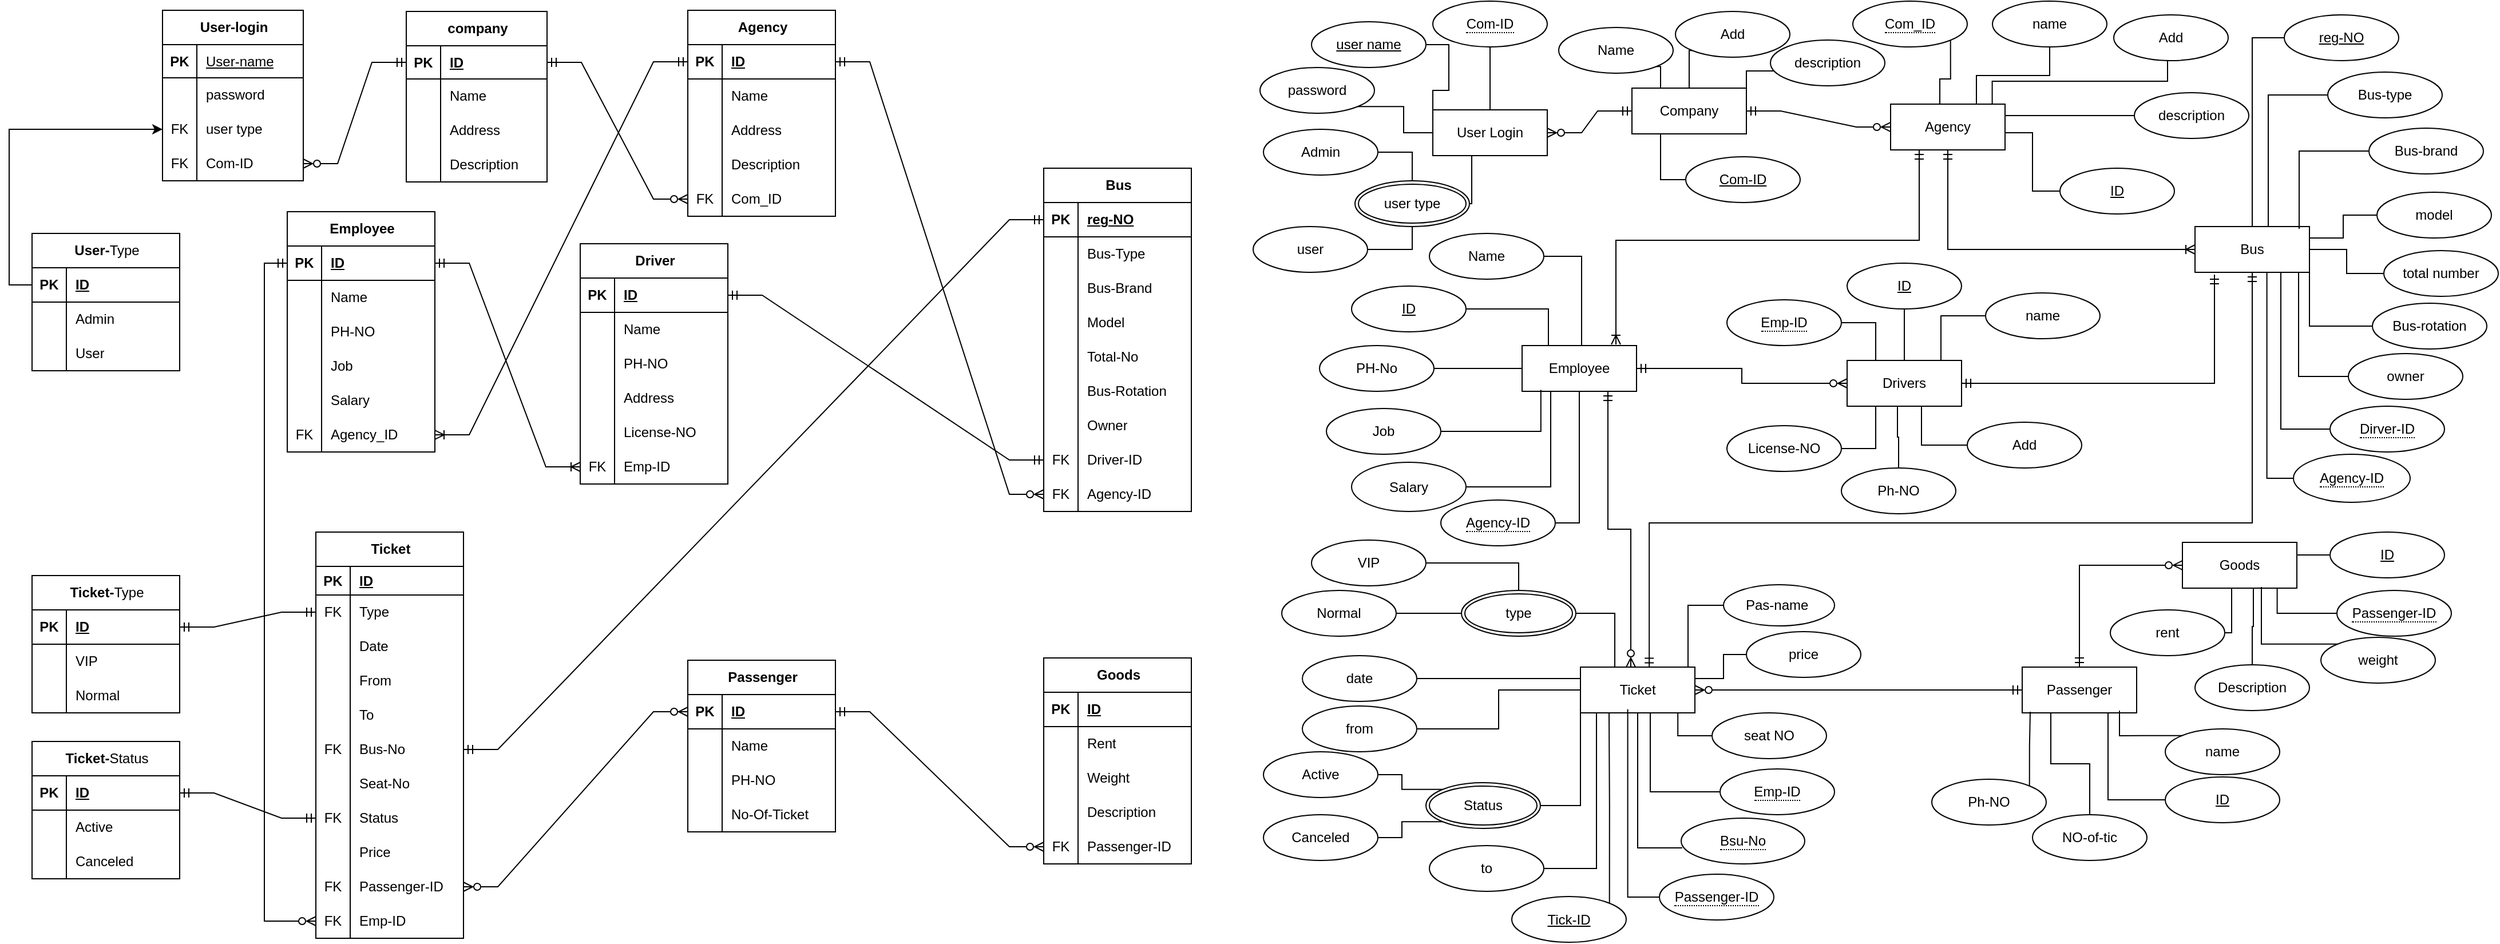 <mxfile version="27.0.2">
  <diagram name="Page-1" id="-bV8oAyhePCD1Yp3gxoo">
    <mxGraphModel dx="2323" dy="733" grid="0" gridSize="10" guides="1" tooltips="1" connect="1" arrows="0" fold="1" page="1" pageScale="1" pageWidth="1100" pageHeight="850" background="none" math="0" shadow="0">
      <root>
        <object label="" id="0">
          <mxCell />
        </object>
        <mxCell id="1" parent="0" />
        <mxCell id="nZUH5uKoHN7z93Af-GjR-231" style="edgeStyle=orthogonalEdgeStyle;rounded=0;orthogonalLoop=1;jettySize=auto;html=1;exitX=0.5;exitY=0;exitDx=0;exitDy=0;entryX=0.5;entryY=1;entryDx=0;entryDy=0;endArrow=none;startFill=0;" parent="1" source="zyWTynDUfDF3k8TMz7bk-304" target="nZUH5uKoHN7z93Af-GjR-230" edge="1">
          <mxGeometry relative="1" as="geometry" />
        </mxCell>
        <mxCell id="zyWTynDUfDF3k8TMz7bk-304" value="User Login" style="whiteSpace=wrap;html=1;align=center;labelBackgroundColor=none;rounded=0;backgroundOutline=0;" parent="1" vertex="1">
          <mxGeometry x="165" y="104" width="100" height="40" as="geometry" />
        </mxCell>
        <mxCell id="dd1BdkEe9ov50hIlFdav-16" style="edgeStyle=orthogonalEdgeStyle;rounded=0;orthogonalLoop=1;jettySize=auto;html=1;exitX=0.5;exitY=1;exitDx=0;exitDy=0;entryX=0;entryY=0.5;entryDx=0;entryDy=0;endArrow=ERoneToMany;endFill=0;startArrow=ERmandOne;startFill=0;" parent="1" source="zyWTynDUfDF3k8TMz7bk-305" target="d92FIJJa25exs1OfrTLI-37" edge="1">
          <mxGeometry relative="1" as="geometry">
            <Array as="points">
              <mxPoint x="615" y="226" />
            </Array>
          </mxGeometry>
        </mxCell>
        <mxCell id="zyWTynDUfDF3k8TMz7bk-305" value="Agency" style="whiteSpace=wrap;html=1;align=center;labelBackgroundColor=none;rounded=0;backgroundOutline=0;" parent="1" vertex="1">
          <mxGeometry x="565" y="99" width="100" height="40" as="geometry" />
        </mxCell>
        <mxCell id="zyWTynDUfDF3k8TMz7bk-308" value="Drivers" style="whiteSpace=wrap;html=1;align=center;labelBackgroundColor=none;rounded=0;backgroundOutline=0;" parent="1" vertex="1">
          <mxGeometry x="527" y="323" width="100" height="40" as="geometry" />
        </mxCell>
        <mxCell id="dd1BdkEe9ov50hIlFdav-20" style="edgeStyle=orthogonalEdgeStyle;rounded=0;orthogonalLoop=1;jettySize=auto;html=1;exitX=1;exitY=0.5;exitDx=0;exitDy=0;entryX=0;entryY=0.5;entryDx=0;entryDy=0;endArrow=ERzeroToMany;endFill=0;startArrow=ERmandOne;startFill=0;" parent="1" source="zyWTynDUfDF3k8TMz7bk-309" target="zyWTynDUfDF3k8TMz7bk-308" edge="1">
          <mxGeometry relative="1" as="geometry" />
        </mxCell>
        <mxCell id="zyWTynDUfDF3k8TMz7bk-309" value="Employee" style="whiteSpace=wrap;html=1;align=center;labelBackgroundColor=none;rounded=0;backgroundOutline=0;" parent="1" vertex="1">
          <mxGeometry x="243" y="310" width="100" height="40" as="geometry" />
        </mxCell>
        <mxCell id="dd1BdkEe9ov50hIlFdav-28" style="edgeStyle=orthogonalEdgeStyle;rounded=0;orthogonalLoop=1;jettySize=auto;html=1;exitX=0.5;exitY=0;exitDx=0;exitDy=0;entryX=0;entryY=0.5;entryDx=0;entryDy=0;endArrow=ERzeroToMany;endFill=0;startArrow=ERmandOne;startFill=0;" parent="1" source="zyWTynDUfDF3k8TMz7bk-311" target="zyWTynDUfDF3k8TMz7bk-312" edge="1">
          <mxGeometry relative="1" as="geometry" />
        </mxCell>
        <mxCell id="zyWTynDUfDF3k8TMz7bk-310" value="Ticket" style="whiteSpace=wrap;html=1;align=center;labelBackgroundColor=none;rounded=0;backgroundOutline=0;" parent="1" vertex="1">
          <mxGeometry x="294" y="591" width="100" height="40" as="geometry" />
        </mxCell>
        <mxCell id="dd1BdkEe9ov50hIlFdav-27" style="edgeStyle=orthogonalEdgeStyle;rounded=0;orthogonalLoop=1;jettySize=auto;html=1;exitX=0;exitY=0.5;exitDx=0;exitDy=0;entryX=1;entryY=0.5;entryDx=0;entryDy=0;endArrow=ERzeroToMany;endFill=0;startArrow=ERmandOne;startFill=0;" parent="1" source="zyWTynDUfDF3k8TMz7bk-311" target="zyWTynDUfDF3k8TMz7bk-310" edge="1">
          <mxGeometry relative="1" as="geometry" />
        </mxCell>
        <mxCell id="zyWTynDUfDF3k8TMz7bk-311" value="Passenger" style="whiteSpace=wrap;html=1;align=center;labelBackgroundColor=none;rounded=0;backgroundOutline=0;" parent="1" vertex="1">
          <mxGeometry x="680" y="591" width="100" height="40" as="geometry" />
        </mxCell>
        <mxCell id="zyWTynDUfDF3k8TMz7bk-312" value="Goods" style="whiteSpace=wrap;html=1;align=center;labelBackgroundColor=none;rounded=0;backgroundOutline=0;" parent="1" vertex="1">
          <mxGeometry x="820" y="482" width="100" height="40" as="geometry" />
        </mxCell>
        <mxCell id="cEiwVnGeLsNNu_YkjOEf-14" style="rounded=0;orthogonalLoop=1;jettySize=auto;html=1;labelBackgroundColor=none;fontColor=default;backgroundOutline=0;endArrow=none;startFill=0;exitX=1;exitY=0.5;exitDx=0;exitDy=0;entryX=0;entryY=0;entryDx=0;entryDy=0;edgeStyle=orthogonalEdgeStyle;" parent="1" source="K4GaCU7EKNPxEDtjbrX5-1" target="zyWTynDUfDF3k8TMz7bk-304" edge="1">
          <mxGeometry relative="1" as="geometry">
            <mxPoint x="140.03" y="61.271" as="sourcePoint" />
            <mxPoint x="183" y="96" as="targetPoint" />
          </mxGeometry>
        </mxCell>
        <mxCell id="cEiwVnGeLsNNu_YkjOEf-13" style="edgeStyle=orthogonalEdgeStyle;rounded=0;orthogonalLoop=1;jettySize=auto;html=1;exitX=1;exitY=1;exitDx=0;exitDy=0;entryX=0;entryY=0.5;entryDx=0;entryDy=0;labelBackgroundColor=none;fontColor=default;backgroundOutline=0;endArrow=none;startFill=0;" parent="1" source="d92FIJJa25exs1OfrTLI-3" target="zyWTynDUfDF3k8TMz7bk-304" edge="1">
          <mxGeometry relative="1" as="geometry" />
        </mxCell>
        <mxCell id="d92FIJJa25exs1OfrTLI-3" value="password" style="ellipse;whiteSpace=wrap;html=1;align=center;labelBackgroundColor=none;rounded=0;backgroundOutline=0;" parent="1" vertex="1">
          <mxGeometry x="14" y="67" width="100" height="40" as="geometry" />
        </mxCell>
        <mxCell id="cEiwVnGeLsNNu_YkjOEf-39" value="" style="rounded=0;orthogonalLoop=1;jettySize=auto;html=1;labelBackgroundColor=none;fontColor=default;backgroundOutline=0;endArrow=none;startFill=0;entryX=0.75;entryY=0;entryDx=0;entryDy=0;edgeStyle=orthogonalEdgeStyle;" parent="1" source="d92FIJJa25exs1OfrTLI-4" target="zyWTynDUfDF3k8TMz7bk-305" edge="1">
          <mxGeometry relative="1" as="geometry">
            <mxPoint x="661" y="57" as="targetPoint" />
          </mxGeometry>
        </mxCell>
        <mxCell id="d92FIJJa25exs1OfrTLI-4" value="name" style="ellipse;whiteSpace=wrap;html=1;align=center;labelBackgroundColor=none;rounded=0;backgroundOutline=0;" parent="1" vertex="1">
          <mxGeometry x="654" y="9" width="100" height="40" as="geometry" />
        </mxCell>
        <mxCell id="-8xyfi9ZjJV_24Lj2asy-28" style="rounded=0;orthogonalLoop=1;jettySize=auto;html=1;exitX=0;exitY=0.5;exitDx=0;exitDy=0;endArrow=none;startFill=0;entryX=1;entryY=0.25;entryDx=0;entryDy=0;edgeStyle=orthogonalEdgeStyle;" parent="1" source="d92FIJJa25exs1OfrTLI-6" target="zyWTynDUfDF3k8TMz7bk-305" edge="1">
          <mxGeometry relative="1" as="geometry">
            <mxPoint x="692" y="119" as="targetPoint" />
          </mxGeometry>
        </mxCell>
        <mxCell id="d92FIJJa25exs1OfrTLI-6" value="description" style="ellipse;whiteSpace=wrap;html=1;align=center;labelBackgroundColor=none;rounded=0;backgroundOutline=0;" parent="1" vertex="1">
          <mxGeometry x="778" y="89" width="100" height="40" as="geometry" />
        </mxCell>
        <mxCell id="nZUH5uKoHN7z93Af-GjR-201" style="edgeStyle=orthogonalEdgeStyle;rounded=0;orthogonalLoop=1;jettySize=auto;html=1;exitX=0.75;exitY=1;exitDx=0;exitDy=0;entryX=0;entryY=0.5;entryDx=0;entryDy=0;endArrow=none;startFill=0;" parent="1" source="d92FIJJa25exs1OfrTLI-37" target="nZUH5uKoHN7z93Af-GjR-200" edge="1">
          <mxGeometry relative="1" as="geometry" />
        </mxCell>
        <mxCell id="d92FIJJa25exs1OfrTLI-37" value="Bus" style="whiteSpace=wrap;html=1;align=center;labelBackgroundColor=none;rounded=0;backgroundOutline=0;" parent="1" vertex="1">
          <mxGeometry x="831" y="206" width="100" height="40" as="geometry" />
        </mxCell>
        <mxCell id="d92FIJJa25exs1OfrTLI-40" value="Bus-brand" style="ellipse;whiteSpace=wrap;html=1;align=center;labelBackgroundColor=none;rounded=0;backgroundOutline=0;" parent="1" vertex="1">
          <mxGeometry x="983" y="120" width="100" height="40" as="geometry" />
        </mxCell>
        <mxCell id="cEiwVnGeLsNNu_YkjOEf-31" style="edgeStyle=orthogonalEdgeStyle;rounded=0;orthogonalLoop=1;jettySize=auto;html=1;exitX=0;exitY=0.5;exitDx=0;exitDy=0;entryX=0.64;entryY=0;entryDx=0;entryDy=0;entryPerimeter=0;labelBackgroundColor=none;fontColor=default;backgroundOutline=0;endArrow=none;startFill=0;" parent="1" source="d92FIJJa25exs1OfrTLI-41" target="d92FIJJa25exs1OfrTLI-37" edge="1">
          <mxGeometry relative="1" as="geometry">
            <mxPoint x="872" y="205" as="targetPoint" />
          </mxGeometry>
        </mxCell>
        <mxCell id="d92FIJJa25exs1OfrTLI-41" value="Bus-type" style="ellipse;whiteSpace=wrap;html=1;align=center;labelBackgroundColor=none;rounded=0;backgroundOutline=0;" parent="1" vertex="1">
          <mxGeometry x="947" y="71" width="100" height="40" as="geometry" />
        </mxCell>
        <mxCell id="cEiwVnGeLsNNu_YkjOEf-30" style="edgeStyle=orthogonalEdgeStyle;rounded=0;orthogonalLoop=1;jettySize=auto;html=1;exitX=0;exitY=0.5;exitDx=0;exitDy=0;labelBackgroundColor=none;fontColor=default;backgroundOutline=0;endArrow=none;startFill=0;entryX=0.905;entryY=1.01;entryDx=0;entryDy=0;entryPerimeter=0;" parent="1" source="d92FIJJa25exs1OfrTLI-42" target="d92FIJJa25exs1OfrTLI-37" edge="1">
          <mxGeometry relative="1" as="geometry">
            <mxPoint x="898" y="305" as="targetPoint" />
          </mxGeometry>
        </mxCell>
        <mxCell id="d92FIJJa25exs1OfrTLI-42" value="owner" style="ellipse;whiteSpace=wrap;html=1;align=center;labelBackgroundColor=none;rounded=0;backgroundOutline=0;" parent="1" vertex="1">
          <mxGeometry x="965" y="317" width="100" height="40" as="geometry" />
        </mxCell>
        <mxCell id="d92FIJJa25exs1OfrTLI-43" value="Bus-rotation" style="ellipse;whiteSpace=wrap;html=1;align=center;labelBackgroundColor=none;rounded=0;backgroundOutline=0;" parent="1" vertex="1">
          <mxGeometry x="986" y="273" width="100" height="40" as="geometry" />
        </mxCell>
        <mxCell id="d92FIJJa25exs1OfrTLI-44" style="edgeStyle=orthogonalEdgeStyle;rounded=0;orthogonalLoop=1;jettySize=auto;html=1;exitX=0;exitY=0.5;exitDx=0;exitDy=0;entryX=1;entryY=0.25;entryDx=0;entryDy=0;labelBackgroundColor=none;fontColor=default;backgroundOutline=0;endArrow=none;startFill=0;" parent="1" source="d92FIJJa25exs1OfrTLI-45" target="d92FIJJa25exs1OfrTLI-37" edge="1">
          <mxGeometry relative="1" as="geometry" />
        </mxCell>
        <mxCell id="d92FIJJa25exs1OfrTLI-45" value="model" style="ellipse;whiteSpace=wrap;html=1;align=center;labelBackgroundColor=none;rounded=0;backgroundOutline=0;" parent="1" vertex="1">
          <mxGeometry x="990" y="176" width="100" height="40" as="geometry" />
        </mxCell>
        <mxCell id="d92FIJJa25exs1OfrTLI-52" style="edgeStyle=orthogonalEdgeStyle;rounded=0;orthogonalLoop=1;jettySize=auto;html=1;exitX=0;exitY=0.5;exitDx=0;exitDy=0;entryX=1;entryY=0.5;entryDx=0;entryDy=0;labelBackgroundColor=none;fontColor=default;backgroundOutline=0;endArrow=none;startFill=0;" parent="1" source="d92FIJJa25exs1OfrTLI-47" target="d92FIJJa25exs1OfrTLI-37" edge="1">
          <mxGeometry relative="1" as="geometry" />
        </mxCell>
        <mxCell id="d92FIJJa25exs1OfrTLI-47" value="total number" style="ellipse;whiteSpace=wrap;html=1;align=center;labelBackgroundColor=none;rounded=0;backgroundOutline=0;" parent="1" vertex="1">
          <mxGeometry x="996" y="227" width="100" height="40" as="geometry" />
        </mxCell>
        <mxCell id="d92FIJJa25exs1OfrTLI-49" style="edgeStyle=orthogonalEdgeStyle;rounded=0;orthogonalLoop=1;jettySize=auto;html=1;exitX=0;exitY=0.5;exitDx=0;exitDy=0;entryX=0.91;entryY=0.05;entryDx=0;entryDy=0;entryPerimeter=0;labelBackgroundColor=none;fontColor=default;backgroundOutline=0;endArrow=none;startFill=0;" parent="1" source="d92FIJJa25exs1OfrTLI-40" target="d92FIJJa25exs1OfrTLI-37" edge="1">
          <mxGeometry relative="1" as="geometry" />
        </mxCell>
        <mxCell id="d92FIJJa25exs1OfrTLI-50" style="edgeStyle=orthogonalEdgeStyle;rounded=0;orthogonalLoop=1;jettySize=auto;html=1;exitX=0;exitY=0.5;exitDx=0;exitDy=0;entryX=1;entryY=1;entryDx=0;entryDy=0;labelBackgroundColor=none;fontColor=default;backgroundOutline=0;endArrow=none;startFill=0;" parent="1" source="d92FIJJa25exs1OfrTLI-43" target="d92FIJJa25exs1OfrTLI-37" edge="1">
          <mxGeometry relative="1" as="geometry">
            <mxPoint x="945" y="252" as="targetPoint" />
          </mxGeometry>
        </mxCell>
        <mxCell id="cEiwVnGeLsNNu_YkjOEf-2" value="user type" style="ellipse;shape=doubleEllipse;margin=3;whiteSpace=wrap;html=1;align=center;labelBackgroundColor=none;rounded=0;backgroundOutline=0;" parent="1" vertex="1">
          <mxGeometry x="97" y="166" width="100" height="40" as="geometry" />
        </mxCell>
        <mxCell id="cEiwVnGeLsNNu_YkjOEf-34" style="edgeStyle=orthogonalEdgeStyle;rounded=0;orthogonalLoop=1;jettySize=auto;html=1;exitX=1;exitY=0.5;exitDx=0;exitDy=0;labelBackgroundColor=none;fontColor=default;backgroundOutline=0;endArrow=none;startFill=0;" parent="1" source="cEiwVnGeLsNNu_YkjOEf-5" target="cEiwVnGeLsNNu_YkjOEf-2" edge="1">
          <mxGeometry relative="1" as="geometry" />
        </mxCell>
        <mxCell id="cEiwVnGeLsNNu_YkjOEf-5" value="Admin" style="ellipse;whiteSpace=wrap;html=1;align=center;labelBackgroundColor=none;rounded=0;backgroundOutline=0;" parent="1" vertex="1">
          <mxGeometry x="17" y="121" width="100" height="40" as="geometry" />
        </mxCell>
        <mxCell id="cEiwVnGeLsNNu_YkjOEf-36" style="edgeStyle=orthogonalEdgeStyle;rounded=0;orthogonalLoop=1;jettySize=auto;html=1;exitX=1;exitY=0.5;exitDx=0;exitDy=0;entryX=0.5;entryY=1;entryDx=0;entryDy=0;labelBackgroundColor=none;fontColor=default;backgroundOutline=0;endArrow=none;startFill=0;" parent="1" source="cEiwVnGeLsNNu_YkjOEf-6" target="cEiwVnGeLsNNu_YkjOEf-2" edge="1">
          <mxGeometry relative="1" as="geometry" />
        </mxCell>
        <mxCell id="cEiwVnGeLsNNu_YkjOEf-6" value="user" style="ellipse;whiteSpace=wrap;html=1;align=center;labelBackgroundColor=none;rounded=0;backgroundOutline=0;" parent="1" vertex="1">
          <mxGeometry x="8" y="206" width="100" height="40" as="geometry" />
        </mxCell>
        <mxCell id="cEiwVnGeLsNNu_YkjOEf-11" style="edgeStyle=orthogonalEdgeStyle;rounded=0;orthogonalLoop=1;jettySize=auto;html=1;exitX=1;exitY=0.5;exitDx=0;exitDy=0;entryX=0.34;entryY=1;entryDx=0;entryDy=0;entryPerimeter=0;labelBackgroundColor=none;fontColor=default;backgroundOutline=0;endArrow=none;startFill=0;" parent="1" source="cEiwVnGeLsNNu_YkjOEf-2" target="zyWTynDUfDF3k8TMz7bk-304" edge="1">
          <mxGeometry relative="1" as="geometry">
            <Array as="points">
              <mxPoint x="199" y="186" />
            </Array>
          </mxGeometry>
        </mxCell>
        <mxCell id="cEiwVnGeLsNNu_YkjOEf-15" value="Name" style="ellipse;whiteSpace=wrap;html=1;align=center;labelBackgroundColor=none;rounded=0;backgroundOutline=0;" parent="1" vertex="1">
          <mxGeometry x="162" y="212" width="100" height="40" as="geometry" />
        </mxCell>
        <mxCell id="nZUH5uKoHN7z93Af-GjR-206" style="edgeStyle=orthogonalEdgeStyle;rounded=0;orthogonalLoop=1;jettySize=auto;html=1;exitX=1;exitY=0.5;exitDx=0;exitDy=0;entryX=0.25;entryY=1;entryDx=0;entryDy=0;endArrow=none;startFill=0;" parent="1" source="cEiwVnGeLsNNu_YkjOEf-16" target="zyWTynDUfDF3k8TMz7bk-309" edge="1">
          <mxGeometry relative="1" as="geometry" />
        </mxCell>
        <mxCell id="cEiwVnGeLsNNu_YkjOEf-16" value="Salary" style="ellipse;whiteSpace=wrap;html=1;align=center;labelBackgroundColor=none;rounded=0;backgroundOutline=0;" parent="1" vertex="1">
          <mxGeometry x="94" y="412" width="100" height="43" as="geometry" />
        </mxCell>
        <mxCell id="cEiwVnGeLsNNu_YkjOEf-23" style="edgeStyle=orthogonalEdgeStyle;rounded=0;orthogonalLoop=1;jettySize=auto;html=1;exitX=1;exitY=0.5;exitDx=0;exitDy=0;entryX=0.164;entryY=0.968;entryDx=0;entryDy=0;entryPerimeter=0;labelBackgroundColor=none;fontColor=default;backgroundOutline=0;endArrow=none;startFill=0;" parent="1" source="cEiwVnGeLsNNu_YkjOEf-17" target="zyWTynDUfDF3k8TMz7bk-309" edge="1">
          <mxGeometry relative="1" as="geometry" />
        </mxCell>
        <mxCell id="cEiwVnGeLsNNu_YkjOEf-17" value="Job" style="ellipse;whiteSpace=wrap;html=1;align=center;labelBackgroundColor=none;rounded=0;backgroundOutline=0;" parent="1" vertex="1">
          <mxGeometry x="72" y="365" width="100" height="40" as="geometry" />
        </mxCell>
        <mxCell id="cEiwVnGeLsNNu_YkjOEf-20" style="edgeStyle=orthogonalEdgeStyle;rounded=0;orthogonalLoop=1;jettySize=auto;html=1;exitX=1;exitY=0.5;exitDx=0;exitDy=0;entryX=0;entryY=0.5;entryDx=0;entryDy=0;labelBackgroundColor=none;fontColor=default;backgroundOutline=0;endArrow=none;startFill=0;" parent="1" source="cEiwVnGeLsNNu_YkjOEf-18" target="zyWTynDUfDF3k8TMz7bk-309" edge="1">
          <mxGeometry relative="1" as="geometry" />
        </mxCell>
        <mxCell id="cEiwVnGeLsNNu_YkjOEf-18" value="PH-No" style="ellipse;whiteSpace=wrap;html=1;align=center;labelBackgroundColor=none;rounded=0;backgroundOutline=0;" parent="1" vertex="1">
          <mxGeometry x="66" y="310" width="100" height="40" as="geometry" />
        </mxCell>
        <mxCell id="cEiwVnGeLsNNu_YkjOEf-27" value="ID" style="ellipse;whiteSpace=wrap;html=1;align=center;fontStyle=4;labelBackgroundColor=none;rounded=0;backgroundOutline=0;" parent="1" vertex="1">
          <mxGeometry x="94" y="258" width="100" height="40" as="geometry" />
        </mxCell>
        <mxCell id="cEiwVnGeLsNNu_YkjOEf-28" style="edgeStyle=orthogonalEdgeStyle;rounded=0;orthogonalLoop=1;jettySize=auto;html=1;exitX=1;exitY=0.5;exitDx=0;exitDy=0;entryX=0.23;entryY=0;entryDx=0;entryDy=0;entryPerimeter=0;labelBackgroundColor=none;fontColor=default;backgroundOutline=0;endArrow=none;startFill=0;" parent="1" source="cEiwVnGeLsNNu_YkjOEf-27" target="zyWTynDUfDF3k8TMz7bk-309" edge="1">
          <mxGeometry relative="1" as="geometry" />
        </mxCell>
        <mxCell id="cEiwVnGeLsNNu_YkjOEf-29" style="edgeStyle=orthogonalEdgeStyle;rounded=0;orthogonalLoop=1;jettySize=auto;html=1;exitX=1;exitY=0.5;exitDx=0;exitDy=0;entryX=0.52;entryY=0;entryDx=0;entryDy=0;entryPerimeter=0;labelBackgroundColor=none;fontColor=default;backgroundOutline=0;endArrow=none;startFill=0;" parent="1" source="cEiwVnGeLsNNu_YkjOEf-15" target="zyWTynDUfDF3k8TMz7bk-309" edge="1">
          <mxGeometry relative="1" as="geometry" />
        </mxCell>
        <mxCell id="cEiwVnGeLsNNu_YkjOEf-45" style="edgeStyle=orthogonalEdgeStyle;rounded=0;orthogonalLoop=1;jettySize=auto;html=1;exitX=0;exitY=0.5;exitDx=0;exitDy=0;entryX=1;entryY=0.625;entryDx=0;entryDy=0;labelBackgroundColor=none;fontColor=default;backgroundOutline=0;endArrow=none;startFill=0;entryPerimeter=0;" parent="1" source="cEiwVnGeLsNNu_YkjOEf-42" target="zyWTynDUfDF3k8TMz7bk-305" edge="1">
          <mxGeometry relative="1" as="geometry" />
        </mxCell>
        <mxCell id="cEiwVnGeLsNNu_YkjOEf-42" value="ID" style="ellipse;whiteSpace=wrap;html=1;align=center;fontStyle=4;labelBackgroundColor=none;rounded=0;backgroundOutline=0;" parent="1" vertex="1">
          <mxGeometry x="713" y="155" width="100" height="40" as="geometry" />
        </mxCell>
        <mxCell id="cEiwVnGeLsNNu_YkjOEf-46" value="ID" style="ellipse;whiteSpace=wrap;html=1;align=center;fontStyle=4;labelBackgroundColor=none;rounded=0;backgroundOutline=0;" parent="1" vertex="1">
          <mxGeometry x="527" y="238" width="100" height="40" as="geometry" />
        </mxCell>
        <mxCell id="cEiwVnGeLsNNu_YkjOEf-47" value="name" style="ellipse;whiteSpace=wrap;html=1;align=center;labelBackgroundColor=none;rounded=0;backgroundOutline=0;" parent="1" vertex="1">
          <mxGeometry x="648" y="264" width="100" height="40" as="geometry" />
        </mxCell>
        <mxCell id="cEiwVnGeLsNNu_YkjOEf-68" style="edgeStyle=orthogonalEdgeStyle;rounded=0;orthogonalLoop=1;jettySize=auto;html=1;exitX=1;exitY=0.5;exitDx=0;exitDy=0;entryX=0.25;entryY=1;entryDx=0;entryDy=0;labelBackgroundColor=none;fontColor=default;backgroundOutline=0;endArrow=none;startFill=0;" parent="1" source="cEiwVnGeLsNNu_YkjOEf-48" target="zyWTynDUfDF3k8TMz7bk-308" edge="1">
          <mxGeometry relative="1" as="geometry" />
        </mxCell>
        <mxCell id="cEiwVnGeLsNNu_YkjOEf-48" value="License-NO" style="ellipse;whiteSpace=wrap;html=1;align=center;labelBackgroundColor=none;rounded=0;backgroundOutline=0;" parent="1" vertex="1">
          <mxGeometry x="422" y="380" width="100" height="40" as="geometry" />
        </mxCell>
        <mxCell id="cEiwVnGeLsNNu_YkjOEf-49" value="Ph-NO" style="ellipse;whiteSpace=wrap;html=1;align=center;labelBackgroundColor=none;rounded=0;backgroundOutline=0;" parent="1" vertex="1">
          <mxGeometry x="522" y="417" width="100" height="40" as="geometry" />
        </mxCell>
        <mxCell id="cEiwVnGeLsNNu_YkjOEf-50" value="Add" style="ellipse;whiteSpace=wrap;html=1;align=center;labelBackgroundColor=none;rounded=0;backgroundOutline=0;" parent="1" vertex="1">
          <mxGeometry x="632" y="377" width="100" height="40" as="geometry" />
        </mxCell>
        <mxCell id="cEiwVnGeLsNNu_YkjOEf-67" style="edgeStyle=orthogonalEdgeStyle;rounded=0;orthogonalLoop=1;jettySize=auto;html=1;exitX=0;exitY=0.5;exitDx=0;exitDy=0;entryX=0.82;entryY=0;entryDx=0;entryDy=0;labelBackgroundColor=none;fontColor=default;endArrow=none;startFill=0;backgroundOutline=0;entryPerimeter=0;" parent="1" source="cEiwVnGeLsNNu_YkjOEf-47" target="zyWTynDUfDF3k8TMz7bk-308" edge="1">
          <mxGeometry relative="1" as="geometry">
            <mxPoint x="631.0" y="280" as="sourcePoint" />
            <mxPoint x="598" y="340" as="targetPoint" />
          </mxGeometry>
        </mxCell>
        <mxCell id="cEiwVnGeLsNNu_YkjOEf-69" style="edgeStyle=orthogonalEdgeStyle;rounded=0;orthogonalLoop=1;jettySize=auto;html=1;exitX=0.5;exitY=0;exitDx=0;exitDy=0;entryX=0.44;entryY=1;entryDx=0;entryDy=0;entryPerimeter=0;labelBackgroundColor=none;fontColor=default;endArrow=none;startFill=0;backgroundOutline=0;" parent="1" source="cEiwVnGeLsNNu_YkjOEf-49" target="zyWTynDUfDF3k8TMz7bk-308" edge="1">
          <mxGeometry relative="1" as="geometry" />
        </mxCell>
        <mxCell id="cEiwVnGeLsNNu_YkjOEf-70" style="edgeStyle=orthogonalEdgeStyle;rounded=0;orthogonalLoop=1;jettySize=auto;html=1;exitX=0;exitY=0.5;exitDx=0;exitDy=0;entryX=0.65;entryY=1;entryDx=0;entryDy=0;entryPerimeter=0;labelBackgroundColor=none;fontColor=default;endArrow=none;startFill=0;backgroundOutline=0;" parent="1" source="cEiwVnGeLsNNu_YkjOEf-50" target="zyWTynDUfDF3k8TMz7bk-308" edge="1">
          <mxGeometry relative="1" as="geometry" />
        </mxCell>
        <mxCell id="cEiwVnGeLsNNu_YkjOEf-72" style="edgeStyle=orthogonalEdgeStyle;rounded=0;orthogonalLoop=1;jettySize=auto;html=1;exitX=0;exitY=0.5;exitDx=0;exitDy=0;labelBackgroundColor=none;fontColor=default;backgroundOutline=0;endArrow=none;startFill=0;" parent="1" source="cEiwVnGeLsNNu_YkjOEf-71" target="d92FIJJa25exs1OfrTLI-37" edge="1">
          <mxGeometry relative="1" as="geometry" />
        </mxCell>
        <mxCell id="cEiwVnGeLsNNu_YkjOEf-71" value="reg-NO" style="ellipse;whiteSpace=wrap;html=1;align=center;fontStyle=4;labelBackgroundColor=none;rounded=0;backgroundOutline=0;" parent="1" vertex="1">
          <mxGeometry x="909" y="21" width="100" height="40" as="geometry" />
        </mxCell>
        <mxCell id="cEiwVnGeLsNNu_YkjOEf-89" style="edgeStyle=orthogonalEdgeStyle;rounded=0;orthogonalLoop=1;jettySize=auto;html=1;exitX=0;exitY=0.5;exitDx=0;exitDy=0;entryX=1;entryY=0.5;entryDx=0;entryDy=0;labelBackgroundColor=none;fontColor=default;backgroundOutline=0;endArrow=none;startFill=0;" parent="1" source="nZUH5uKoHN7z93Af-GjR-228" target="zyWTynDUfDF3k8TMz7bk-310" edge="1">
          <mxGeometry relative="1" as="geometry">
            <Array as="points">
              <mxPoint x="487" y="580" />
              <mxPoint x="419" y="580" />
              <mxPoint x="419" y="601" />
              <mxPoint x="394" y="601" />
            </Array>
            <mxPoint x="471.0" y="576" as="sourcePoint" />
          </mxGeometry>
        </mxCell>
        <mxCell id="cEiwVnGeLsNNu_YkjOEf-74" value="seat NO" style="ellipse;whiteSpace=wrap;html=1;align=center;labelBackgroundColor=none;rounded=0;backgroundOutline=0;" parent="1" vertex="1">
          <mxGeometry x="409" y="631" width="100" height="40" as="geometry" />
        </mxCell>
        <mxCell id="cEiwVnGeLsNNu_YkjOEf-76" value="to" style="ellipse;whiteSpace=wrap;html=1;align=center;labelBackgroundColor=none;rounded=0;backgroundOutline=0;" parent="1" vertex="1">
          <mxGeometry x="162" y="747" width="100" height="40" as="geometry" />
        </mxCell>
        <mxCell id="cEiwVnGeLsNNu_YkjOEf-84" style="edgeStyle=orthogonalEdgeStyle;rounded=0;orthogonalLoop=1;jettySize=auto;html=1;exitX=1;exitY=0.5;exitDx=0;exitDy=0;entryX=0;entryY=0.5;entryDx=0;entryDy=0;labelBackgroundColor=none;fontColor=default;backgroundOutline=0;endArrow=none;startFill=0;" parent="1" source="cEiwVnGeLsNNu_YkjOEf-77" target="zyWTynDUfDF3k8TMz7bk-310" edge="1">
          <mxGeometry relative="1" as="geometry" />
        </mxCell>
        <mxCell id="cEiwVnGeLsNNu_YkjOEf-77" value="from" style="ellipse;whiteSpace=wrap;html=1;align=center;labelBackgroundColor=none;rounded=0;backgroundOutline=0;" parent="1" vertex="1">
          <mxGeometry x="51" y="625" width="100" height="40" as="geometry" />
        </mxCell>
        <mxCell id="cEiwVnGeLsNNu_YkjOEf-87" style="edgeStyle=orthogonalEdgeStyle;rounded=0;orthogonalLoop=1;jettySize=auto;html=1;exitX=1;exitY=0.5;exitDx=0;exitDy=0;entryX=0;entryY=0.25;entryDx=0;entryDy=0;labelBackgroundColor=none;fontColor=default;backgroundOutline=0;endArrow=none;startFill=0;" parent="1" source="cEiwVnGeLsNNu_YkjOEf-78" target="zyWTynDUfDF3k8TMz7bk-310" edge="1">
          <mxGeometry relative="1" as="geometry" />
        </mxCell>
        <mxCell id="cEiwVnGeLsNNu_YkjOEf-78" value="date" style="ellipse;whiteSpace=wrap;html=1;align=center;labelBackgroundColor=none;rounded=0;backgroundOutline=0;" parent="1" vertex="1">
          <mxGeometry x="51" y="581" width="100" height="40" as="geometry" />
        </mxCell>
        <mxCell id="cEiwVnGeLsNNu_YkjOEf-90" style="edgeStyle=orthogonalEdgeStyle;rounded=0;orthogonalLoop=1;jettySize=auto;html=1;exitX=0;exitY=0.5;exitDx=0;exitDy=0;labelBackgroundColor=none;fontColor=default;backgroundOutline=0;endArrow=none;startFill=0;entryX=0.94;entryY=0;entryDx=0;entryDy=0;entryPerimeter=0;" parent="1" source="cEiwVnGeLsNNu_YkjOEf-80" target="zyWTynDUfDF3k8TMz7bk-310" edge="1">
          <mxGeometry relative="1" as="geometry">
            <mxPoint x="404" y="558" as="targetPoint" />
          </mxGeometry>
        </mxCell>
        <mxCell id="cEiwVnGeLsNNu_YkjOEf-80" value="Pas-name&amp;nbsp;" style="ellipse;whiteSpace=wrap;html=1;align=center;labelBackgroundColor=none;rounded=0;backgroundOutline=0;" parent="1" vertex="1">
          <mxGeometry x="419" y="519" width="97" height="36" as="geometry" />
        </mxCell>
        <mxCell id="cEiwVnGeLsNNu_YkjOEf-85" style="edgeStyle=orthogonalEdgeStyle;rounded=0;orthogonalLoop=1;jettySize=auto;html=1;exitX=1;exitY=0.5;exitDx=0;exitDy=0;entryX=0.14;entryY=1;entryDx=0;entryDy=0;entryPerimeter=0;labelBackgroundColor=none;fontColor=default;backgroundOutline=0;endArrow=none;startFill=0;" parent="1" source="cEiwVnGeLsNNu_YkjOEf-76" target="zyWTynDUfDF3k8TMz7bk-310" edge="1">
          <mxGeometry relative="1" as="geometry" />
        </mxCell>
        <mxCell id="cEiwVnGeLsNNu_YkjOEf-86" style="edgeStyle=orthogonalEdgeStyle;rounded=0;orthogonalLoop=1;jettySize=auto;html=1;exitX=0;exitY=0.5;exitDx=0;exitDy=0;entryX=0.61;entryY=1;entryDx=0;entryDy=0;entryPerimeter=0;labelBackgroundColor=none;fontColor=default;backgroundOutline=0;endArrow=none;startFill=0;" parent="1" source="nZUH5uKoHN7z93Af-GjR-227" target="zyWTynDUfDF3k8TMz7bk-310" edge="1">
          <mxGeometry relative="1" as="geometry">
            <mxPoint x="378" y="695" as="sourcePoint" />
          </mxGeometry>
        </mxCell>
        <mxCell id="cEiwVnGeLsNNu_YkjOEf-91" value="type" style="ellipse;shape=doubleEllipse;margin=3;whiteSpace=wrap;html=1;align=center;labelBackgroundColor=none;rounded=0;backgroundOutline=0;" parent="1" vertex="1">
          <mxGeometry x="190" y="524" width="100" height="40" as="geometry" />
        </mxCell>
        <mxCell id="cEiwVnGeLsNNu_YkjOEf-94" style="edgeStyle=orthogonalEdgeStyle;rounded=0;orthogonalLoop=1;jettySize=auto;html=1;exitX=1;exitY=0.5;exitDx=0;exitDy=0;entryX=0.3;entryY=0;entryDx=0;entryDy=0;entryPerimeter=0;labelBackgroundColor=none;fontColor=default;backgroundOutline=0;endArrow=none;startFill=0;" parent="1" source="cEiwVnGeLsNNu_YkjOEf-91" target="zyWTynDUfDF3k8TMz7bk-310" edge="1">
          <mxGeometry relative="1" as="geometry" />
        </mxCell>
        <mxCell id="cEiwVnGeLsNNu_YkjOEf-97" style="edgeStyle=orthogonalEdgeStyle;rounded=0;orthogonalLoop=1;jettySize=auto;html=1;exitX=1;exitY=0.5;exitDx=0;exitDy=0;labelBackgroundColor=none;fontColor=default;backgroundOutline=0;endArrow=none;startFill=0;" parent="1" source="cEiwVnGeLsNNu_YkjOEf-95" target="cEiwVnGeLsNNu_YkjOEf-91" edge="1">
          <mxGeometry relative="1" as="geometry" />
        </mxCell>
        <mxCell id="cEiwVnGeLsNNu_YkjOEf-95" value="VIP" style="ellipse;whiteSpace=wrap;html=1;align=center;labelBackgroundColor=none;rounded=0;backgroundOutline=0;" parent="1" vertex="1">
          <mxGeometry x="59" y="480" width="100" height="40" as="geometry" />
        </mxCell>
        <mxCell id="cEiwVnGeLsNNu_YkjOEf-98" style="edgeStyle=orthogonalEdgeStyle;rounded=0;orthogonalLoop=1;jettySize=auto;html=1;exitX=1;exitY=0.5;exitDx=0;exitDy=0;labelBackgroundColor=none;fontColor=default;backgroundOutline=0;endArrow=none;startFill=0;" parent="1" source="cEiwVnGeLsNNu_YkjOEf-96" target="cEiwVnGeLsNNu_YkjOEf-91" edge="1">
          <mxGeometry relative="1" as="geometry" />
        </mxCell>
        <mxCell id="cEiwVnGeLsNNu_YkjOEf-96" value="Normal" style="ellipse;whiteSpace=wrap;html=1;align=center;labelBackgroundColor=none;rounded=0;backgroundOutline=0;" parent="1" vertex="1">
          <mxGeometry x="33" y="524" width="100" height="40" as="geometry" />
        </mxCell>
        <mxCell id="8FaIMaNIHu-IjfOQpyqI-1" value="name" style="ellipse;whiteSpace=wrap;html=1;align=center;labelBackgroundColor=none;rounded=0;backgroundOutline=0;" parent="1" vertex="1">
          <mxGeometry x="805" y="645" width="100" height="40" as="geometry" />
        </mxCell>
        <mxCell id="8FaIMaNIHu-IjfOQpyqI-5" value="Add" style="ellipse;whiteSpace=wrap;html=1;align=center;labelBackgroundColor=none;rounded=0;backgroundOutline=0;" parent="1" vertex="1">
          <mxGeometry x="760" y="21" width="100" height="40" as="geometry" />
        </mxCell>
        <mxCell id="8FaIMaNIHu-IjfOQpyqI-17" style="edgeStyle=orthogonalEdgeStyle;rounded=0;orthogonalLoop=1;jettySize=auto;html=1;exitX=0.5;exitY=0;exitDx=0;exitDy=0;entryX=0.25;entryY=1;entryDx=0;entryDy=0;labelBackgroundColor=none;fontColor=default;backgroundOutline=0;endArrow=none;startFill=0;" parent="1" source="8FaIMaNIHu-IjfOQpyqI-14" target="zyWTynDUfDF3k8TMz7bk-311" edge="1">
          <mxGeometry relative="1" as="geometry" />
        </mxCell>
        <mxCell id="8FaIMaNIHu-IjfOQpyqI-14" value="NO-of-tic" style="ellipse;whiteSpace=wrap;html=1;align=center;labelBackgroundColor=none;rounded=0;backgroundOutline=0;" parent="1" vertex="1">
          <mxGeometry x="689" y="720" width="100" height="40" as="geometry" />
        </mxCell>
        <mxCell id="8FaIMaNIHu-IjfOQpyqI-21" style="edgeStyle=orthogonalEdgeStyle;rounded=0;orthogonalLoop=1;jettySize=auto;html=1;exitX=1;exitY=0;exitDx=0;exitDy=0;entryX=0.07;entryY=0.975;entryDx=0;entryDy=0;entryPerimeter=0;labelBackgroundColor=none;fontColor=default;backgroundOutline=0;endArrow=none;startFill=0;" parent="1" source="8FaIMaNIHu-IjfOQpyqI-15" target="zyWTynDUfDF3k8TMz7bk-311" edge="1">
          <mxGeometry relative="1" as="geometry" />
        </mxCell>
        <mxCell id="8FaIMaNIHu-IjfOQpyqI-15" value="Ph-NO" style="ellipse;whiteSpace=wrap;html=1;align=center;labelBackgroundColor=none;rounded=0;backgroundOutline=0;" parent="1" vertex="1">
          <mxGeometry x="601" y="689" width="100" height="40" as="geometry" />
        </mxCell>
        <mxCell id="-8xyfi9ZjJV_24Lj2asy-2" style="edgeStyle=orthogonalEdgeStyle;rounded=0;orthogonalLoop=1;jettySize=auto;html=1;exitX=0;exitY=0;exitDx=0;exitDy=0;entryX=0.85;entryY=0.95;entryDx=0;entryDy=0;entryPerimeter=0;labelBackgroundColor=none;fontColor=default;backgroundOutline=0;endArrow=none;startFill=0;" parent="1" source="8FaIMaNIHu-IjfOQpyqI-1" target="zyWTynDUfDF3k8TMz7bk-311" edge="1">
          <mxGeometry relative="1" as="geometry" />
        </mxCell>
        <mxCell id="-8xyfi9ZjJV_24Lj2asy-7" value="rent" style="ellipse;whiteSpace=wrap;html=1;align=center;labelBackgroundColor=none;rounded=0;backgroundOutline=0;" parent="1" vertex="1">
          <mxGeometry x="757" y="541" width="100" height="40" as="geometry" />
        </mxCell>
        <mxCell id="-8xyfi9ZjJV_24Lj2asy-8" value="weight" style="ellipse;whiteSpace=wrap;html=1;align=center;labelBackgroundColor=none;rounded=0;backgroundOutline=0;" parent="1" vertex="1">
          <mxGeometry x="941" y="565" width="100" height="40" as="geometry" />
        </mxCell>
        <mxCell id="-8xyfi9ZjJV_24Lj2asy-9" value="Description" style="ellipse;whiteSpace=wrap;html=1;align=center;labelBackgroundColor=none;rounded=0;backgroundOutline=0;" parent="1" vertex="1">
          <mxGeometry x="831" y="589" width="100" height="40" as="geometry" />
        </mxCell>
        <mxCell id="-8xyfi9ZjJV_24Lj2asy-13" style="edgeStyle=orthogonalEdgeStyle;rounded=0;orthogonalLoop=1;jettySize=auto;html=1;exitX=1;exitY=0.5;exitDx=0;exitDy=0;entryX=0.43;entryY=1;entryDx=0;entryDy=0;entryPerimeter=0;labelBackgroundColor=none;fontColor=default;backgroundOutline=0;endArrow=none;startFill=0;" parent="1" source="-8xyfi9ZjJV_24Lj2asy-7" target="zyWTynDUfDF3k8TMz7bk-312" edge="1">
          <mxGeometry relative="1" as="geometry" />
        </mxCell>
        <mxCell id="-8xyfi9ZjJV_24Lj2asy-14" style="edgeStyle=orthogonalEdgeStyle;rounded=0;orthogonalLoop=1;jettySize=auto;html=1;exitX=0.5;exitY=0;exitDx=0;exitDy=0;entryX=0.62;entryY=1;entryDx=0;entryDy=0;entryPerimeter=0;labelBackgroundColor=none;fontColor=default;backgroundOutline=0;endArrow=none;startFill=0;" parent="1" source="-8xyfi9ZjJV_24Lj2asy-9" target="zyWTynDUfDF3k8TMz7bk-312" edge="1">
          <mxGeometry relative="1" as="geometry" />
        </mxCell>
        <mxCell id="-8xyfi9ZjJV_24Lj2asy-15" style="edgeStyle=orthogonalEdgeStyle;rounded=0;orthogonalLoop=1;jettySize=auto;html=1;exitX=0;exitY=0;exitDx=0;exitDy=0;entryX=0.69;entryY=0.975;entryDx=0;entryDy=0;entryPerimeter=0;labelBackgroundColor=none;fontColor=default;backgroundOutline=0;endArrow=none;startFill=0;" parent="1" source="-8xyfi9ZjJV_24Lj2asy-8" target="zyWTynDUfDF3k8TMz7bk-312" edge="1">
          <mxGeometry relative="1" as="geometry" />
        </mxCell>
        <mxCell id="-8xyfi9ZjJV_24Lj2asy-24" value="Company" style="whiteSpace=wrap;html=1;align=center;" parent="1" vertex="1">
          <mxGeometry x="339" y="85" width="100" height="40" as="geometry" />
        </mxCell>
        <mxCell id="dd1BdkEe9ov50hIlFdav-10" style="edgeStyle=orthogonalEdgeStyle;rounded=0;orthogonalLoop=1;jettySize=auto;html=1;exitX=0;exitY=1;exitDx=0;exitDy=0;entryX=0.5;entryY=0;entryDx=0;entryDy=0;endArrow=none;startFill=0;" parent="1" source="-8xyfi9ZjJV_24Lj2asy-25" target="-8xyfi9ZjJV_24Lj2asy-24" edge="1">
          <mxGeometry relative="1" as="geometry" />
        </mxCell>
        <mxCell id="-8xyfi9ZjJV_24Lj2asy-25" value="Add" style="ellipse;whiteSpace=wrap;html=1;align=center;" parent="1" vertex="1">
          <mxGeometry x="377" y="18" width="100" height="40" as="geometry" />
        </mxCell>
        <mxCell id="dd1BdkEe9ov50hIlFdav-5" style="edgeStyle=orthogonalEdgeStyle;rounded=0;orthogonalLoop=1;jettySize=auto;html=1;exitX=1;exitY=1;exitDx=0;exitDy=0;entryX=0.25;entryY=0;entryDx=0;entryDy=0;endArrow=none;startFill=0;" parent="1" source="-8xyfi9ZjJV_24Lj2asy-26" target="-8xyfi9ZjJV_24Lj2asy-24" edge="1">
          <mxGeometry relative="1" as="geometry" />
        </mxCell>
        <mxCell id="-8xyfi9ZjJV_24Lj2asy-26" value="Name" style="ellipse;whiteSpace=wrap;html=1;align=center;" parent="1" vertex="1">
          <mxGeometry x="275" y="32" width="100" height="40" as="geometry" />
        </mxCell>
        <mxCell id="dd1BdkEe9ov50hIlFdav-11" style="edgeStyle=orthogonalEdgeStyle;rounded=0;orthogonalLoop=1;jettySize=auto;html=1;exitX=0;exitY=1;exitDx=0;exitDy=0;entryX=1;entryY=0;entryDx=0;entryDy=0;endArrow=none;startFill=0;" parent="1" source="-8xyfi9ZjJV_24Lj2asy-27" target="-8xyfi9ZjJV_24Lj2asy-24" edge="1">
          <mxGeometry relative="1" as="geometry">
            <Array as="points">
              <mxPoint x="439" y="70" />
            </Array>
          </mxGeometry>
        </mxCell>
        <mxCell id="-8xyfi9ZjJV_24Lj2asy-27" value="description" style="ellipse;whiteSpace=wrap;html=1;align=center;" parent="1" vertex="1">
          <mxGeometry x="460" y="43" width="100" height="40" as="geometry" />
        </mxCell>
        <mxCell id="dd1BdkEe9ov50hIlFdav-9" value="" style="edgeStyle=entityRelationEdgeStyle;fontSize=12;html=1;endArrow=ERzeroToMany;startArrow=ERmandOne;rounded=0;entryX=1;entryY=0.5;entryDx=0;entryDy=0;exitX=0;exitY=0.5;exitDx=0;exitDy=0;endFill=0;" parent="1" source="-8xyfi9ZjJV_24Lj2asy-24" target="zyWTynDUfDF3k8TMz7bk-304" edge="1">
          <mxGeometry width="100" height="100" relative="1" as="geometry">
            <mxPoint x="255" y="249" as="sourcePoint" />
            <mxPoint x="355" y="149" as="targetPoint" />
          </mxGeometry>
        </mxCell>
        <mxCell id="dd1BdkEe9ov50hIlFdav-14" value="" style="edgeStyle=entityRelationEdgeStyle;fontSize=12;html=1;endArrow=ERzeroToMany;startArrow=ERmandOne;rounded=0;entryX=0;entryY=0.5;entryDx=0;entryDy=0;exitX=1;exitY=0.5;exitDx=0;exitDy=0;" parent="1" source="-8xyfi9ZjJV_24Lj2asy-24" target="zyWTynDUfDF3k8TMz7bk-305" edge="1">
          <mxGeometry width="100" height="100" relative="1" as="geometry">
            <mxPoint x="457" y="249" as="sourcePoint" />
            <mxPoint x="557" y="149" as="targetPoint" />
          </mxGeometry>
        </mxCell>
        <mxCell id="dd1BdkEe9ov50hIlFdav-17" style="edgeStyle=orthogonalEdgeStyle;rounded=0;orthogonalLoop=1;jettySize=auto;html=1;exitX=0.25;exitY=1;exitDx=0;exitDy=0;entryX=0.82;entryY=-0.025;entryDx=0;entryDy=0;entryPerimeter=0;endArrow=ERoneToMany;endFill=0;startArrow=ERmandOne;startFill=0;" parent="1" source="zyWTynDUfDF3k8TMz7bk-305" target="zyWTynDUfDF3k8TMz7bk-309" edge="1">
          <mxGeometry relative="1" as="geometry">
            <Array as="points">
              <mxPoint x="590" y="218" />
              <mxPoint x="325" y="218" />
            </Array>
          </mxGeometry>
        </mxCell>
        <mxCell id="dd1BdkEe9ov50hIlFdav-23" style="edgeStyle=orthogonalEdgeStyle;rounded=0;orthogonalLoop=1;jettySize=auto;html=1;exitX=0.5;exitY=1;exitDx=0;exitDy=0;entryX=0.5;entryY=0;entryDx=0;entryDy=0;endArrow=none;startFill=0;" parent="1" source="cEiwVnGeLsNNu_YkjOEf-46" target="zyWTynDUfDF3k8TMz7bk-308" edge="1">
          <mxGeometry relative="1" as="geometry" />
        </mxCell>
        <mxCell id="dd1BdkEe9ov50hIlFdav-24" style="edgeStyle=orthogonalEdgeStyle;rounded=0;orthogonalLoop=1;jettySize=auto;html=1;exitX=1;exitY=0.5;exitDx=0;exitDy=0;entryX=0.17;entryY=1.05;entryDx=0;entryDy=0;entryPerimeter=0;endArrow=ERmandOne;endFill=0;startArrow=ERmandOne;startFill=0;" parent="1" source="zyWTynDUfDF3k8TMz7bk-308" target="d92FIJJa25exs1OfrTLI-37" edge="1">
          <mxGeometry relative="1" as="geometry" />
        </mxCell>
        <mxCell id="dd1BdkEe9ov50hIlFdav-25" value="Tick-ID" style="ellipse;whiteSpace=wrap;html=1;align=center;fontStyle=4;" parent="1" vertex="1">
          <mxGeometry x="234" y="791.5" width="100" height="40" as="geometry" />
        </mxCell>
        <mxCell id="dd1BdkEe9ov50hIlFdav-26" style="edgeStyle=orthogonalEdgeStyle;rounded=0;orthogonalLoop=1;jettySize=auto;html=1;exitX=0.75;exitY=1;exitDx=0;exitDy=0;entryX=0.44;entryY=0;entryDx=0;entryDy=0;entryPerimeter=0;endArrow=ERzeroToMany;endFill=0;startArrow=ERmandOne;startFill=0;" parent="1" source="zyWTynDUfDF3k8TMz7bk-309" target="zyWTynDUfDF3k8TMz7bk-310" edge="1">
          <mxGeometry relative="1" as="geometry" />
        </mxCell>
        <mxCell id="dd1BdkEe9ov50hIlFdav-31" style="edgeStyle=orthogonalEdgeStyle;rounded=0;orthogonalLoop=1;jettySize=auto;html=1;exitX=0.5;exitY=1;exitDx=0;exitDy=0;entryX=0.601;entryY=0.007;entryDx=0;entryDy=0;entryPerimeter=0;endArrow=ERmandOne;endFill=0;startArrow=ERmandOne;startFill=0;" parent="1" source="d92FIJJa25exs1OfrTLI-37" target="zyWTynDUfDF3k8TMz7bk-310" edge="1">
          <mxGeometry relative="1" as="geometry">
            <Array as="points">
              <mxPoint x="881" y="465" />
              <mxPoint x="354" y="465" />
            </Array>
            <mxPoint x="882" y="259" as="sourcePoint" />
            <mxPoint x="358.0" y="601" as="targetPoint" />
          </mxGeometry>
        </mxCell>
        <mxCell id="dd1BdkEe9ov50hIlFdav-33" style="rounded=0;orthogonalLoop=1;jettySize=auto;html=1;exitX=0.5;exitY=1;exitDx=0;exitDy=0;entryX=0.888;entryY=0.013;entryDx=0;entryDy=0;entryPerimeter=0;endArrow=none;startFill=0;edgeStyle=orthogonalEdgeStyle;" parent="1" source="8FaIMaNIHu-IjfOQpyqI-5" target="zyWTynDUfDF3k8TMz7bk-305" edge="1">
          <mxGeometry relative="1" as="geometry">
            <Array as="points">
              <mxPoint x="807" y="79" />
              <mxPoint x="654" y="79" />
            </Array>
          </mxGeometry>
        </mxCell>
        <mxCell id="dd1BdkEe9ov50hIlFdav-34" style="edgeStyle=orthogonalEdgeStyle;rounded=0;orthogonalLoop=1;jettySize=auto;html=1;exitX=1;exitY=0;exitDx=0;exitDy=0;entryX=0.25;entryY=1;entryDx=0;entryDy=0;endArrow=none;startFill=0;" parent="1" source="dd1BdkEe9ov50hIlFdav-25" target="zyWTynDUfDF3k8TMz7bk-310" edge="1">
          <mxGeometry relative="1" as="geometry" />
        </mxCell>
        <mxCell id="dd1BdkEe9ov50hIlFdav-36" style="edgeStyle=orthogonalEdgeStyle;rounded=0;orthogonalLoop=1;jettySize=auto;html=1;exitX=0.009;exitY=0.65;exitDx=0;exitDy=0;entryX=0.5;entryY=1;entryDx=0;entryDy=0;endArrow=none;startFill=0;exitPerimeter=0;" parent="1" source="nZUH5uKoHN7z93Af-GjR-226" target="zyWTynDUfDF3k8TMz7bk-310" edge="1">
          <mxGeometry relative="1" as="geometry">
            <mxPoint x="371.0" y="740" as="sourcePoint" />
          </mxGeometry>
        </mxCell>
        <mxCell id="dd1BdkEe9ov50hIlFdav-37" style="edgeStyle=orthogonalEdgeStyle;rounded=0;orthogonalLoop=1;jettySize=auto;html=1;exitX=0;exitY=0.5;exitDx=0;exitDy=0;entryX=0.851;entryY=1.004;entryDx=0;entryDy=0;entryPerimeter=0;endArrow=none;startFill=0;" parent="1" source="cEiwVnGeLsNNu_YkjOEf-74" target="zyWTynDUfDF3k8TMz7bk-310" edge="1">
          <mxGeometry relative="1" as="geometry" />
        </mxCell>
        <mxCell id="IAW-wRPCPbgMJG5teW-d-7" value="&lt;span style=&quot;border-bottom: 1px dotted&quot;&gt;Passenger-ID&lt;/span&gt;" style="ellipse;whiteSpace=wrap;html=1;align=center;" parent="1" vertex="1">
          <mxGeometry x="955" y="524" width="100" height="40" as="geometry" />
        </mxCell>
        <mxCell id="IAW-wRPCPbgMJG5teW-d-8" style="edgeStyle=orthogonalEdgeStyle;rounded=0;orthogonalLoop=1;jettySize=auto;html=1;exitX=0;exitY=0.5;exitDx=0;exitDy=0;entryX=0.828;entryY=1;entryDx=0;entryDy=0;entryPerimeter=0;endArrow=none;startFill=0;" parent="1" source="IAW-wRPCPbgMJG5teW-d-7" target="zyWTynDUfDF3k8TMz7bk-312" edge="1">
          <mxGeometry relative="1" as="geometry" />
        </mxCell>
        <mxCell id="nZUH5uKoHN7z93Af-GjR-3" value="company" style="shape=table;startSize=30;container=1;collapsible=1;childLayout=tableLayout;fixedRows=1;rowLines=0;fontStyle=1;align=center;resizeLast=1;html=1;" parent="1" vertex="1">
          <mxGeometry x="-732" y="18" width="123" height="149" as="geometry" />
        </mxCell>
        <mxCell id="nZUH5uKoHN7z93Af-GjR-4" value="" style="shape=tableRow;horizontal=0;startSize=0;swimlaneHead=0;swimlaneBody=0;fillColor=none;collapsible=0;dropTarget=0;points=[[0,0.5],[1,0.5]];portConstraint=eastwest;top=0;left=0;right=0;bottom=1;" parent="nZUH5uKoHN7z93Af-GjR-3" vertex="1">
          <mxGeometry y="30" width="123" height="29" as="geometry" />
        </mxCell>
        <mxCell id="nZUH5uKoHN7z93Af-GjR-5" value="PK" style="shape=partialRectangle;connectable=0;fillColor=none;top=0;left=0;bottom=0;right=0;fontStyle=1;overflow=hidden;whiteSpace=wrap;html=1;" parent="nZUH5uKoHN7z93Af-GjR-4" vertex="1">
          <mxGeometry width="30" height="29" as="geometry">
            <mxRectangle width="30" height="29" as="alternateBounds" />
          </mxGeometry>
        </mxCell>
        <mxCell id="nZUH5uKoHN7z93Af-GjR-6" value="ID" style="shape=partialRectangle;connectable=0;fillColor=none;top=0;left=0;bottom=0;right=0;align=left;spacingLeft=6;fontStyle=5;overflow=hidden;whiteSpace=wrap;html=1;" parent="nZUH5uKoHN7z93Af-GjR-4" vertex="1">
          <mxGeometry x="30" width="93" height="29" as="geometry">
            <mxRectangle width="93" height="29" as="alternateBounds" />
          </mxGeometry>
        </mxCell>
        <mxCell id="nZUH5uKoHN7z93Af-GjR-7" value="" style="shape=tableRow;horizontal=0;startSize=0;swimlaneHead=0;swimlaneBody=0;fillColor=none;collapsible=0;dropTarget=0;points=[[0,0.5],[1,0.5]];portConstraint=eastwest;top=0;left=0;right=0;bottom=0;" parent="nZUH5uKoHN7z93Af-GjR-3" vertex="1">
          <mxGeometry y="59" width="123" height="30" as="geometry" />
        </mxCell>
        <mxCell id="nZUH5uKoHN7z93Af-GjR-8" value="" style="shape=partialRectangle;connectable=0;fillColor=none;top=0;left=0;bottom=0;right=0;editable=1;overflow=hidden;whiteSpace=wrap;html=1;" parent="nZUH5uKoHN7z93Af-GjR-7" vertex="1">
          <mxGeometry width="30" height="30" as="geometry">
            <mxRectangle width="30" height="30" as="alternateBounds" />
          </mxGeometry>
        </mxCell>
        <mxCell id="nZUH5uKoHN7z93Af-GjR-9" value="Name" style="shape=partialRectangle;connectable=0;fillColor=none;top=0;left=0;bottom=0;right=0;align=left;spacingLeft=6;overflow=hidden;whiteSpace=wrap;html=1;" parent="nZUH5uKoHN7z93Af-GjR-7" vertex="1">
          <mxGeometry x="30" width="93" height="30" as="geometry">
            <mxRectangle width="93" height="30" as="alternateBounds" />
          </mxGeometry>
        </mxCell>
        <mxCell id="nZUH5uKoHN7z93Af-GjR-10" value="" style="shape=tableRow;horizontal=0;startSize=0;swimlaneHead=0;swimlaneBody=0;fillColor=none;collapsible=0;dropTarget=0;points=[[0,0.5],[1,0.5]];portConstraint=eastwest;top=0;left=0;right=0;bottom=0;" parent="nZUH5uKoHN7z93Af-GjR-3" vertex="1">
          <mxGeometry y="89" width="123" height="30" as="geometry" />
        </mxCell>
        <mxCell id="nZUH5uKoHN7z93Af-GjR-11" value="" style="shape=partialRectangle;connectable=0;fillColor=none;top=0;left=0;bottom=0;right=0;editable=1;overflow=hidden;whiteSpace=wrap;html=1;" parent="nZUH5uKoHN7z93Af-GjR-10" vertex="1">
          <mxGeometry width="30" height="30" as="geometry">
            <mxRectangle width="30" height="30" as="alternateBounds" />
          </mxGeometry>
        </mxCell>
        <mxCell id="nZUH5uKoHN7z93Af-GjR-12" value="Address" style="shape=partialRectangle;connectable=0;fillColor=none;top=0;left=0;bottom=0;right=0;align=left;spacingLeft=6;overflow=hidden;whiteSpace=wrap;html=1;" parent="nZUH5uKoHN7z93Af-GjR-10" vertex="1">
          <mxGeometry x="30" width="93" height="30" as="geometry">
            <mxRectangle width="93" height="30" as="alternateBounds" />
          </mxGeometry>
        </mxCell>
        <mxCell id="nZUH5uKoHN7z93Af-GjR-13" value="" style="shape=tableRow;horizontal=0;startSize=0;swimlaneHead=0;swimlaneBody=0;fillColor=none;collapsible=0;dropTarget=0;points=[[0,0.5],[1,0.5]];portConstraint=eastwest;top=0;left=0;right=0;bottom=0;" parent="nZUH5uKoHN7z93Af-GjR-3" vertex="1">
          <mxGeometry y="119" width="123" height="30" as="geometry" />
        </mxCell>
        <mxCell id="nZUH5uKoHN7z93Af-GjR-14" value="" style="shape=partialRectangle;connectable=0;fillColor=none;top=0;left=0;bottom=0;right=0;editable=1;overflow=hidden;whiteSpace=wrap;html=1;" parent="nZUH5uKoHN7z93Af-GjR-13" vertex="1">
          <mxGeometry width="30" height="30" as="geometry">
            <mxRectangle width="30" height="30" as="alternateBounds" />
          </mxGeometry>
        </mxCell>
        <mxCell id="nZUH5uKoHN7z93Af-GjR-15" value="Description" style="shape=partialRectangle;connectable=0;fillColor=none;top=0;left=0;bottom=0;right=0;align=left;spacingLeft=6;overflow=hidden;whiteSpace=wrap;html=1;" parent="nZUH5uKoHN7z93Af-GjR-13" vertex="1">
          <mxGeometry x="30" width="93" height="30" as="geometry">
            <mxRectangle width="93" height="30" as="alternateBounds" />
          </mxGeometry>
        </mxCell>
        <mxCell id="nZUH5uKoHN7z93Af-GjR-16" value="Agency" style="shape=table;startSize=30;container=1;collapsible=1;childLayout=tableLayout;fixedRows=1;rowLines=0;fontStyle=1;align=center;resizeLast=1;html=1;" parent="1" vertex="1">
          <mxGeometry x="-486" y="17" width="129" height="180" as="geometry" />
        </mxCell>
        <mxCell id="nZUH5uKoHN7z93Af-GjR-17" value="" style="shape=tableRow;horizontal=0;startSize=0;swimlaneHead=0;swimlaneBody=0;fillColor=none;collapsible=0;dropTarget=0;points=[[0,0.5],[1,0.5]];portConstraint=eastwest;top=0;left=0;right=0;bottom=1;" parent="nZUH5uKoHN7z93Af-GjR-16" vertex="1">
          <mxGeometry y="30" width="129" height="30" as="geometry" />
        </mxCell>
        <mxCell id="nZUH5uKoHN7z93Af-GjR-18" value="PK" style="shape=partialRectangle;connectable=0;fillColor=none;top=0;left=0;bottom=0;right=0;fontStyle=1;overflow=hidden;whiteSpace=wrap;html=1;" parent="nZUH5uKoHN7z93Af-GjR-17" vertex="1">
          <mxGeometry width="30" height="30" as="geometry">
            <mxRectangle width="30" height="30" as="alternateBounds" />
          </mxGeometry>
        </mxCell>
        <mxCell id="nZUH5uKoHN7z93Af-GjR-19" value="ID" style="shape=partialRectangle;connectable=0;fillColor=none;top=0;left=0;bottom=0;right=0;align=left;spacingLeft=6;fontStyle=5;overflow=hidden;whiteSpace=wrap;html=1;" parent="nZUH5uKoHN7z93Af-GjR-17" vertex="1">
          <mxGeometry x="30" width="99" height="30" as="geometry">
            <mxRectangle width="99" height="30" as="alternateBounds" />
          </mxGeometry>
        </mxCell>
        <mxCell id="nZUH5uKoHN7z93Af-GjR-20" value="" style="shape=tableRow;horizontal=0;startSize=0;swimlaneHead=0;swimlaneBody=0;fillColor=none;collapsible=0;dropTarget=0;points=[[0,0.5],[1,0.5]];portConstraint=eastwest;top=0;left=0;right=0;bottom=0;" parent="nZUH5uKoHN7z93Af-GjR-16" vertex="1">
          <mxGeometry y="60" width="129" height="30" as="geometry" />
        </mxCell>
        <mxCell id="nZUH5uKoHN7z93Af-GjR-21" value="" style="shape=partialRectangle;connectable=0;fillColor=none;top=0;left=0;bottom=0;right=0;editable=1;overflow=hidden;whiteSpace=wrap;html=1;" parent="nZUH5uKoHN7z93Af-GjR-20" vertex="1">
          <mxGeometry width="30" height="30" as="geometry">
            <mxRectangle width="30" height="30" as="alternateBounds" />
          </mxGeometry>
        </mxCell>
        <mxCell id="nZUH5uKoHN7z93Af-GjR-22" value="Name" style="shape=partialRectangle;connectable=0;fillColor=none;top=0;left=0;bottom=0;right=0;align=left;spacingLeft=6;overflow=hidden;whiteSpace=wrap;html=1;" parent="nZUH5uKoHN7z93Af-GjR-20" vertex="1">
          <mxGeometry x="30" width="99" height="30" as="geometry">
            <mxRectangle width="99" height="30" as="alternateBounds" />
          </mxGeometry>
        </mxCell>
        <mxCell id="nZUH5uKoHN7z93Af-GjR-23" value="" style="shape=tableRow;horizontal=0;startSize=0;swimlaneHead=0;swimlaneBody=0;fillColor=none;collapsible=0;dropTarget=0;points=[[0,0.5],[1,0.5]];portConstraint=eastwest;top=0;left=0;right=0;bottom=0;" parent="nZUH5uKoHN7z93Af-GjR-16" vertex="1">
          <mxGeometry y="90" width="129" height="30" as="geometry" />
        </mxCell>
        <mxCell id="nZUH5uKoHN7z93Af-GjR-24" value="" style="shape=partialRectangle;connectable=0;fillColor=none;top=0;left=0;bottom=0;right=0;editable=1;overflow=hidden;whiteSpace=wrap;html=1;" parent="nZUH5uKoHN7z93Af-GjR-23" vertex="1">
          <mxGeometry width="30" height="30" as="geometry">
            <mxRectangle width="30" height="30" as="alternateBounds" />
          </mxGeometry>
        </mxCell>
        <mxCell id="nZUH5uKoHN7z93Af-GjR-25" value="Address" style="shape=partialRectangle;connectable=0;fillColor=none;top=0;left=0;bottom=0;right=0;align=left;spacingLeft=6;overflow=hidden;whiteSpace=wrap;html=1;" parent="nZUH5uKoHN7z93Af-GjR-23" vertex="1">
          <mxGeometry x="30" width="99" height="30" as="geometry">
            <mxRectangle width="99" height="30" as="alternateBounds" />
          </mxGeometry>
        </mxCell>
        <mxCell id="nZUH5uKoHN7z93Af-GjR-26" value="" style="shape=tableRow;horizontal=0;startSize=0;swimlaneHead=0;swimlaneBody=0;fillColor=none;collapsible=0;dropTarget=0;points=[[0,0.5],[1,0.5]];portConstraint=eastwest;top=0;left=0;right=0;bottom=0;" parent="nZUH5uKoHN7z93Af-GjR-16" vertex="1">
          <mxGeometry y="120" width="129" height="30" as="geometry" />
        </mxCell>
        <mxCell id="nZUH5uKoHN7z93Af-GjR-27" value="" style="shape=partialRectangle;connectable=0;fillColor=none;top=0;left=0;bottom=0;right=0;editable=1;overflow=hidden;whiteSpace=wrap;html=1;" parent="nZUH5uKoHN7z93Af-GjR-26" vertex="1">
          <mxGeometry width="30" height="30" as="geometry">
            <mxRectangle width="30" height="30" as="alternateBounds" />
          </mxGeometry>
        </mxCell>
        <mxCell id="nZUH5uKoHN7z93Af-GjR-28" value="Description" style="shape=partialRectangle;connectable=0;fillColor=none;top=0;left=0;bottom=0;right=0;align=left;spacingLeft=6;overflow=hidden;whiteSpace=wrap;html=1;" parent="nZUH5uKoHN7z93Af-GjR-26" vertex="1">
          <mxGeometry x="30" width="99" height="30" as="geometry">
            <mxRectangle width="99" height="30" as="alternateBounds" />
          </mxGeometry>
        </mxCell>
        <mxCell id="nZUH5uKoHN7z93Af-GjR-29" style="shape=tableRow;horizontal=0;startSize=0;swimlaneHead=0;swimlaneBody=0;fillColor=none;collapsible=0;dropTarget=0;points=[[0,0.5],[1,0.5]];portConstraint=eastwest;top=0;left=0;right=0;bottom=0;" parent="nZUH5uKoHN7z93Af-GjR-16" vertex="1">
          <mxGeometry y="150" width="129" height="30" as="geometry" />
        </mxCell>
        <mxCell id="nZUH5uKoHN7z93Af-GjR-30" value="FK" style="shape=partialRectangle;connectable=0;fillColor=none;top=0;left=0;bottom=0;right=0;editable=1;overflow=hidden;whiteSpace=wrap;html=1;" parent="nZUH5uKoHN7z93Af-GjR-29" vertex="1">
          <mxGeometry width="30" height="30" as="geometry">
            <mxRectangle width="30" height="30" as="alternateBounds" />
          </mxGeometry>
        </mxCell>
        <mxCell id="nZUH5uKoHN7z93Af-GjR-31" value="Com_ID" style="shape=partialRectangle;connectable=0;fillColor=none;top=0;left=0;bottom=0;right=0;align=left;spacingLeft=6;overflow=hidden;whiteSpace=wrap;html=1;" parent="nZUH5uKoHN7z93Af-GjR-29" vertex="1">
          <mxGeometry x="30" width="99" height="30" as="geometry">
            <mxRectangle width="99" height="30" as="alternateBounds" />
          </mxGeometry>
        </mxCell>
        <mxCell id="nZUH5uKoHN7z93Af-GjR-32" value="Employee" style="shape=table;startSize=30;container=1;collapsible=1;childLayout=tableLayout;fixedRows=1;rowLines=0;fontStyle=1;align=center;resizeLast=1;html=1;" parent="1" vertex="1">
          <mxGeometry x="-836" y="193" width="129" height="210" as="geometry" />
        </mxCell>
        <mxCell id="nZUH5uKoHN7z93Af-GjR-33" value="" style="shape=tableRow;horizontal=0;startSize=0;swimlaneHead=0;swimlaneBody=0;fillColor=none;collapsible=0;dropTarget=0;points=[[0,0.5],[1,0.5]];portConstraint=eastwest;top=0;left=0;right=0;bottom=1;" parent="nZUH5uKoHN7z93Af-GjR-32" vertex="1">
          <mxGeometry y="30" width="129" height="30" as="geometry" />
        </mxCell>
        <mxCell id="nZUH5uKoHN7z93Af-GjR-34" value="PK" style="shape=partialRectangle;connectable=0;fillColor=none;top=0;left=0;bottom=0;right=0;fontStyle=1;overflow=hidden;whiteSpace=wrap;html=1;" parent="nZUH5uKoHN7z93Af-GjR-33" vertex="1">
          <mxGeometry width="30" height="30" as="geometry">
            <mxRectangle width="30" height="30" as="alternateBounds" />
          </mxGeometry>
        </mxCell>
        <mxCell id="nZUH5uKoHN7z93Af-GjR-35" value="ID" style="shape=partialRectangle;connectable=0;fillColor=none;top=0;left=0;bottom=0;right=0;align=left;spacingLeft=6;fontStyle=5;overflow=hidden;whiteSpace=wrap;html=1;" parent="nZUH5uKoHN7z93Af-GjR-33" vertex="1">
          <mxGeometry x="30" width="99" height="30" as="geometry">
            <mxRectangle width="99" height="30" as="alternateBounds" />
          </mxGeometry>
        </mxCell>
        <mxCell id="nZUH5uKoHN7z93Af-GjR-36" value="" style="shape=tableRow;horizontal=0;startSize=0;swimlaneHead=0;swimlaneBody=0;fillColor=none;collapsible=0;dropTarget=0;points=[[0,0.5],[1,0.5]];portConstraint=eastwest;top=0;left=0;right=0;bottom=0;" parent="nZUH5uKoHN7z93Af-GjR-32" vertex="1">
          <mxGeometry y="60" width="129" height="30" as="geometry" />
        </mxCell>
        <mxCell id="nZUH5uKoHN7z93Af-GjR-37" value="" style="shape=partialRectangle;connectable=0;fillColor=none;top=0;left=0;bottom=0;right=0;editable=1;overflow=hidden;whiteSpace=wrap;html=1;" parent="nZUH5uKoHN7z93Af-GjR-36" vertex="1">
          <mxGeometry width="30" height="30" as="geometry">
            <mxRectangle width="30" height="30" as="alternateBounds" />
          </mxGeometry>
        </mxCell>
        <mxCell id="nZUH5uKoHN7z93Af-GjR-38" value="Name" style="shape=partialRectangle;connectable=0;fillColor=none;top=0;left=0;bottom=0;right=0;align=left;spacingLeft=6;overflow=hidden;whiteSpace=wrap;html=1;" parent="nZUH5uKoHN7z93Af-GjR-36" vertex="1">
          <mxGeometry x="30" width="99" height="30" as="geometry">
            <mxRectangle width="99" height="30" as="alternateBounds" />
          </mxGeometry>
        </mxCell>
        <mxCell id="nZUH5uKoHN7z93Af-GjR-39" value="" style="shape=tableRow;horizontal=0;startSize=0;swimlaneHead=0;swimlaneBody=0;fillColor=none;collapsible=0;dropTarget=0;points=[[0,0.5],[1,0.5]];portConstraint=eastwest;top=0;left=0;right=0;bottom=0;" parent="nZUH5uKoHN7z93Af-GjR-32" vertex="1">
          <mxGeometry y="90" width="129" height="30" as="geometry" />
        </mxCell>
        <mxCell id="nZUH5uKoHN7z93Af-GjR-40" value="" style="shape=partialRectangle;connectable=0;fillColor=none;top=0;left=0;bottom=0;right=0;editable=1;overflow=hidden;whiteSpace=wrap;html=1;" parent="nZUH5uKoHN7z93Af-GjR-39" vertex="1">
          <mxGeometry width="30" height="30" as="geometry">
            <mxRectangle width="30" height="30" as="alternateBounds" />
          </mxGeometry>
        </mxCell>
        <mxCell id="nZUH5uKoHN7z93Af-GjR-41" value="PH-NO" style="shape=partialRectangle;connectable=0;fillColor=none;top=0;left=0;bottom=0;right=0;align=left;spacingLeft=6;overflow=hidden;whiteSpace=wrap;html=1;" parent="nZUH5uKoHN7z93Af-GjR-39" vertex="1">
          <mxGeometry x="30" width="99" height="30" as="geometry">
            <mxRectangle width="99" height="30" as="alternateBounds" />
          </mxGeometry>
        </mxCell>
        <mxCell id="nZUH5uKoHN7z93Af-GjR-42" value="" style="shape=tableRow;horizontal=0;startSize=0;swimlaneHead=0;swimlaneBody=0;fillColor=none;collapsible=0;dropTarget=0;points=[[0,0.5],[1,0.5]];portConstraint=eastwest;top=0;left=0;right=0;bottom=0;" parent="nZUH5uKoHN7z93Af-GjR-32" vertex="1">
          <mxGeometry y="120" width="129" height="30" as="geometry" />
        </mxCell>
        <mxCell id="nZUH5uKoHN7z93Af-GjR-43" value="" style="shape=partialRectangle;connectable=0;fillColor=none;top=0;left=0;bottom=0;right=0;editable=1;overflow=hidden;whiteSpace=wrap;html=1;" parent="nZUH5uKoHN7z93Af-GjR-42" vertex="1">
          <mxGeometry width="30" height="30" as="geometry">
            <mxRectangle width="30" height="30" as="alternateBounds" />
          </mxGeometry>
        </mxCell>
        <mxCell id="nZUH5uKoHN7z93Af-GjR-44" value="Job" style="shape=partialRectangle;connectable=0;fillColor=none;top=0;left=0;bottom=0;right=0;align=left;spacingLeft=6;overflow=hidden;whiteSpace=wrap;html=1;" parent="nZUH5uKoHN7z93Af-GjR-42" vertex="1">
          <mxGeometry x="30" width="99" height="30" as="geometry">
            <mxRectangle width="99" height="30" as="alternateBounds" />
          </mxGeometry>
        </mxCell>
        <mxCell id="nZUH5uKoHN7z93Af-GjR-48" style="shape=tableRow;horizontal=0;startSize=0;swimlaneHead=0;swimlaneBody=0;fillColor=none;collapsible=0;dropTarget=0;points=[[0,0.5],[1,0.5]];portConstraint=eastwest;top=0;left=0;right=0;bottom=0;" parent="nZUH5uKoHN7z93Af-GjR-32" vertex="1">
          <mxGeometry y="150" width="129" height="30" as="geometry" />
        </mxCell>
        <mxCell id="nZUH5uKoHN7z93Af-GjR-49" style="shape=partialRectangle;connectable=0;fillColor=none;top=0;left=0;bottom=0;right=0;editable=1;overflow=hidden;whiteSpace=wrap;html=1;" parent="nZUH5uKoHN7z93Af-GjR-48" vertex="1">
          <mxGeometry width="30" height="30" as="geometry">
            <mxRectangle width="30" height="30" as="alternateBounds" />
          </mxGeometry>
        </mxCell>
        <mxCell id="nZUH5uKoHN7z93Af-GjR-50" value="Salary" style="shape=partialRectangle;connectable=0;fillColor=none;top=0;left=0;bottom=0;right=0;align=left;spacingLeft=6;overflow=hidden;whiteSpace=wrap;html=1;" parent="nZUH5uKoHN7z93Af-GjR-48" vertex="1">
          <mxGeometry x="30" width="99" height="30" as="geometry">
            <mxRectangle width="99" height="30" as="alternateBounds" />
          </mxGeometry>
        </mxCell>
        <mxCell id="nZUH5uKoHN7z93Af-GjR-45" style="shape=tableRow;horizontal=0;startSize=0;swimlaneHead=0;swimlaneBody=0;fillColor=none;collapsible=0;dropTarget=0;points=[[0,0.5],[1,0.5]];portConstraint=eastwest;top=0;left=0;right=0;bottom=0;" parent="nZUH5uKoHN7z93Af-GjR-32" vertex="1">
          <mxGeometry y="180" width="129" height="30" as="geometry" />
        </mxCell>
        <mxCell id="nZUH5uKoHN7z93Af-GjR-46" value="FK" style="shape=partialRectangle;connectable=0;fillColor=none;top=0;left=0;bottom=0;right=0;editable=1;overflow=hidden;whiteSpace=wrap;html=1;" parent="nZUH5uKoHN7z93Af-GjR-45" vertex="1">
          <mxGeometry width="30" height="30" as="geometry">
            <mxRectangle width="30" height="30" as="alternateBounds" />
          </mxGeometry>
        </mxCell>
        <mxCell id="nZUH5uKoHN7z93Af-GjR-47" value="Agency_ID" style="shape=partialRectangle;connectable=0;fillColor=none;top=0;left=0;bottom=0;right=0;align=left;spacingLeft=6;overflow=hidden;whiteSpace=wrap;html=1;" parent="nZUH5uKoHN7z93Af-GjR-45" vertex="1">
          <mxGeometry x="30" width="99" height="30" as="geometry">
            <mxRectangle width="99" height="30" as="alternateBounds" />
          </mxGeometry>
        </mxCell>
        <mxCell id="nZUH5uKoHN7z93Af-GjR-51" value="Driver" style="shape=table;startSize=30;container=1;collapsible=1;childLayout=tableLayout;fixedRows=1;rowLines=0;fontStyle=1;align=center;resizeLast=1;html=1;" parent="1" vertex="1">
          <mxGeometry x="-580" y="221" width="129" height="210" as="geometry" />
        </mxCell>
        <mxCell id="nZUH5uKoHN7z93Af-GjR-52" value="" style="shape=tableRow;horizontal=0;startSize=0;swimlaneHead=0;swimlaneBody=0;fillColor=none;collapsible=0;dropTarget=0;points=[[0,0.5],[1,0.5]];portConstraint=eastwest;top=0;left=0;right=0;bottom=1;" parent="nZUH5uKoHN7z93Af-GjR-51" vertex="1">
          <mxGeometry y="30" width="129" height="30" as="geometry" />
        </mxCell>
        <mxCell id="nZUH5uKoHN7z93Af-GjR-53" value="PK" style="shape=partialRectangle;connectable=0;fillColor=none;top=0;left=0;bottom=0;right=0;fontStyle=1;overflow=hidden;whiteSpace=wrap;html=1;" parent="nZUH5uKoHN7z93Af-GjR-52" vertex="1">
          <mxGeometry width="30" height="30" as="geometry">
            <mxRectangle width="30" height="30" as="alternateBounds" />
          </mxGeometry>
        </mxCell>
        <mxCell id="nZUH5uKoHN7z93Af-GjR-54" value="ID" style="shape=partialRectangle;connectable=0;fillColor=none;top=0;left=0;bottom=0;right=0;align=left;spacingLeft=6;fontStyle=5;overflow=hidden;whiteSpace=wrap;html=1;" parent="nZUH5uKoHN7z93Af-GjR-52" vertex="1">
          <mxGeometry x="30" width="99" height="30" as="geometry">
            <mxRectangle width="99" height="30" as="alternateBounds" />
          </mxGeometry>
        </mxCell>
        <mxCell id="nZUH5uKoHN7z93Af-GjR-55" value="" style="shape=tableRow;horizontal=0;startSize=0;swimlaneHead=0;swimlaneBody=0;fillColor=none;collapsible=0;dropTarget=0;points=[[0,0.5],[1,0.5]];portConstraint=eastwest;top=0;left=0;right=0;bottom=0;" parent="nZUH5uKoHN7z93Af-GjR-51" vertex="1">
          <mxGeometry y="60" width="129" height="30" as="geometry" />
        </mxCell>
        <mxCell id="nZUH5uKoHN7z93Af-GjR-56" value="" style="shape=partialRectangle;connectable=0;fillColor=none;top=0;left=0;bottom=0;right=0;editable=1;overflow=hidden;whiteSpace=wrap;html=1;" parent="nZUH5uKoHN7z93Af-GjR-55" vertex="1">
          <mxGeometry width="30" height="30" as="geometry">
            <mxRectangle width="30" height="30" as="alternateBounds" />
          </mxGeometry>
        </mxCell>
        <mxCell id="nZUH5uKoHN7z93Af-GjR-57" value="Name" style="shape=partialRectangle;connectable=0;fillColor=none;top=0;left=0;bottom=0;right=0;align=left;spacingLeft=6;overflow=hidden;whiteSpace=wrap;html=1;" parent="nZUH5uKoHN7z93Af-GjR-55" vertex="1">
          <mxGeometry x="30" width="99" height="30" as="geometry">
            <mxRectangle width="99" height="30" as="alternateBounds" />
          </mxGeometry>
        </mxCell>
        <mxCell id="nZUH5uKoHN7z93Af-GjR-58" value="" style="shape=tableRow;horizontal=0;startSize=0;swimlaneHead=0;swimlaneBody=0;fillColor=none;collapsible=0;dropTarget=0;points=[[0,0.5],[1,0.5]];portConstraint=eastwest;top=0;left=0;right=0;bottom=0;" parent="nZUH5uKoHN7z93Af-GjR-51" vertex="1">
          <mxGeometry y="90" width="129" height="30" as="geometry" />
        </mxCell>
        <mxCell id="nZUH5uKoHN7z93Af-GjR-59" value="" style="shape=partialRectangle;connectable=0;fillColor=none;top=0;left=0;bottom=0;right=0;editable=1;overflow=hidden;whiteSpace=wrap;html=1;" parent="nZUH5uKoHN7z93Af-GjR-58" vertex="1">
          <mxGeometry width="30" height="30" as="geometry">
            <mxRectangle width="30" height="30" as="alternateBounds" />
          </mxGeometry>
        </mxCell>
        <mxCell id="nZUH5uKoHN7z93Af-GjR-60" value="PH-NO" style="shape=partialRectangle;connectable=0;fillColor=none;top=0;left=0;bottom=0;right=0;align=left;spacingLeft=6;overflow=hidden;whiteSpace=wrap;html=1;" parent="nZUH5uKoHN7z93Af-GjR-58" vertex="1">
          <mxGeometry x="30" width="99" height="30" as="geometry">
            <mxRectangle width="99" height="30" as="alternateBounds" />
          </mxGeometry>
        </mxCell>
        <mxCell id="nZUH5uKoHN7z93Af-GjR-61" value="" style="shape=tableRow;horizontal=0;startSize=0;swimlaneHead=0;swimlaneBody=0;fillColor=none;collapsible=0;dropTarget=0;points=[[0,0.5],[1,0.5]];portConstraint=eastwest;top=0;left=0;right=0;bottom=0;" parent="nZUH5uKoHN7z93Af-GjR-51" vertex="1">
          <mxGeometry y="120" width="129" height="30" as="geometry" />
        </mxCell>
        <mxCell id="nZUH5uKoHN7z93Af-GjR-62" value="" style="shape=partialRectangle;connectable=0;fillColor=none;top=0;left=0;bottom=0;right=0;editable=1;overflow=hidden;whiteSpace=wrap;html=1;" parent="nZUH5uKoHN7z93Af-GjR-61" vertex="1">
          <mxGeometry width="30" height="30" as="geometry">
            <mxRectangle width="30" height="30" as="alternateBounds" />
          </mxGeometry>
        </mxCell>
        <mxCell id="nZUH5uKoHN7z93Af-GjR-63" value="Address" style="shape=partialRectangle;connectable=0;fillColor=none;top=0;left=0;bottom=0;right=0;align=left;spacingLeft=6;overflow=hidden;whiteSpace=wrap;html=1;" parent="nZUH5uKoHN7z93Af-GjR-61" vertex="1">
          <mxGeometry x="30" width="99" height="30" as="geometry">
            <mxRectangle width="99" height="30" as="alternateBounds" />
          </mxGeometry>
        </mxCell>
        <mxCell id="nZUH5uKoHN7z93Af-GjR-64" style="shape=tableRow;horizontal=0;startSize=0;swimlaneHead=0;swimlaneBody=0;fillColor=none;collapsible=0;dropTarget=0;points=[[0,0.5],[1,0.5]];portConstraint=eastwest;top=0;left=0;right=0;bottom=0;" parent="nZUH5uKoHN7z93Af-GjR-51" vertex="1">
          <mxGeometry y="150" width="129" height="30" as="geometry" />
        </mxCell>
        <mxCell id="nZUH5uKoHN7z93Af-GjR-65" style="shape=partialRectangle;connectable=0;fillColor=none;top=0;left=0;bottom=0;right=0;editable=1;overflow=hidden;whiteSpace=wrap;html=1;" parent="nZUH5uKoHN7z93Af-GjR-64" vertex="1">
          <mxGeometry width="30" height="30" as="geometry">
            <mxRectangle width="30" height="30" as="alternateBounds" />
          </mxGeometry>
        </mxCell>
        <mxCell id="nZUH5uKoHN7z93Af-GjR-66" value="License-NO" style="shape=partialRectangle;connectable=0;fillColor=none;top=0;left=0;bottom=0;right=0;align=left;spacingLeft=6;overflow=hidden;whiteSpace=wrap;html=1;" parent="nZUH5uKoHN7z93Af-GjR-64" vertex="1">
          <mxGeometry x="30" width="99" height="30" as="geometry">
            <mxRectangle width="99" height="30" as="alternateBounds" />
          </mxGeometry>
        </mxCell>
        <mxCell id="nZUH5uKoHN7z93Af-GjR-67" style="shape=tableRow;horizontal=0;startSize=0;swimlaneHead=0;swimlaneBody=0;fillColor=none;collapsible=0;dropTarget=0;points=[[0,0.5],[1,0.5]];portConstraint=eastwest;top=0;left=0;right=0;bottom=0;" parent="nZUH5uKoHN7z93Af-GjR-51" vertex="1">
          <mxGeometry y="180" width="129" height="30" as="geometry" />
        </mxCell>
        <mxCell id="nZUH5uKoHN7z93Af-GjR-68" value="FK" style="shape=partialRectangle;connectable=0;fillColor=none;top=0;left=0;bottom=0;right=0;editable=1;overflow=hidden;whiteSpace=wrap;html=1;" parent="nZUH5uKoHN7z93Af-GjR-67" vertex="1">
          <mxGeometry width="30" height="30" as="geometry">
            <mxRectangle width="30" height="30" as="alternateBounds" />
          </mxGeometry>
        </mxCell>
        <mxCell id="nZUH5uKoHN7z93Af-GjR-69" value="Emp-ID" style="shape=partialRectangle;connectable=0;fillColor=none;top=0;left=0;bottom=0;right=0;align=left;spacingLeft=6;overflow=hidden;whiteSpace=wrap;html=1;" parent="nZUH5uKoHN7z93Af-GjR-67" vertex="1">
          <mxGeometry x="30" width="99" height="30" as="geometry">
            <mxRectangle width="99" height="30" as="alternateBounds" />
          </mxGeometry>
        </mxCell>
        <mxCell id="nZUH5uKoHN7z93Af-GjR-70" value="User-login" style="shape=table;startSize=30;container=1;collapsible=1;childLayout=tableLayout;fixedRows=1;rowLines=0;fontStyle=1;align=center;resizeLast=1;html=1;" parent="1" vertex="1">
          <mxGeometry x="-945" y="17" width="123" height="149" as="geometry" />
        </mxCell>
        <mxCell id="nZUH5uKoHN7z93Af-GjR-71" value="" style="shape=tableRow;horizontal=0;startSize=0;swimlaneHead=0;swimlaneBody=0;fillColor=none;collapsible=0;dropTarget=0;points=[[0,0.5],[1,0.5]];portConstraint=eastwest;top=0;left=0;right=0;bottom=1;" parent="nZUH5uKoHN7z93Af-GjR-70" vertex="1">
          <mxGeometry y="30" width="123" height="29" as="geometry" />
        </mxCell>
        <mxCell id="nZUH5uKoHN7z93Af-GjR-72" value="PK" style="shape=partialRectangle;connectable=0;fillColor=none;top=0;left=0;bottom=0;right=0;fontStyle=1;overflow=hidden;whiteSpace=wrap;html=1;" parent="nZUH5uKoHN7z93Af-GjR-71" vertex="1">
          <mxGeometry width="30" height="29" as="geometry">
            <mxRectangle width="30" height="29" as="alternateBounds" />
          </mxGeometry>
        </mxCell>
        <mxCell id="nZUH5uKoHN7z93Af-GjR-73" value="&lt;span style=&quot;font-weight: 400;&quot;&gt;User-name&lt;/span&gt;" style="shape=partialRectangle;connectable=0;fillColor=none;top=0;left=0;bottom=0;right=0;align=left;spacingLeft=6;fontStyle=5;overflow=hidden;whiteSpace=wrap;html=1;" parent="nZUH5uKoHN7z93Af-GjR-71" vertex="1">
          <mxGeometry x="30" width="93" height="29" as="geometry">
            <mxRectangle width="93" height="29" as="alternateBounds" />
          </mxGeometry>
        </mxCell>
        <mxCell id="nZUH5uKoHN7z93Af-GjR-77" value="" style="shape=tableRow;horizontal=0;startSize=0;swimlaneHead=0;swimlaneBody=0;fillColor=none;collapsible=0;dropTarget=0;points=[[0,0.5],[1,0.5]];portConstraint=eastwest;top=0;left=0;right=0;bottom=0;" parent="nZUH5uKoHN7z93Af-GjR-70" vertex="1">
          <mxGeometry y="59" width="123" height="30" as="geometry" />
        </mxCell>
        <mxCell id="nZUH5uKoHN7z93Af-GjR-78" value="" style="shape=partialRectangle;connectable=0;fillColor=none;top=0;left=0;bottom=0;right=0;editable=1;overflow=hidden;whiteSpace=wrap;html=1;" parent="nZUH5uKoHN7z93Af-GjR-77" vertex="1">
          <mxGeometry width="30" height="30" as="geometry">
            <mxRectangle width="30" height="30" as="alternateBounds" />
          </mxGeometry>
        </mxCell>
        <mxCell id="nZUH5uKoHN7z93Af-GjR-79" value="&lt;span style=&quot;text-align: center;&quot;&gt;password&lt;/span&gt;" style="shape=partialRectangle;connectable=0;fillColor=none;top=0;left=0;bottom=0;right=0;align=left;spacingLeft=6;overflow=hidden;whiteSpace=wrap;html=1;" parent="nZUH5uKoHN7z93Af-GjR-77" vertex="1">
          <mxGeometry x="30" width="93" height="30" as="geometry">
            <mxRectangle width="93" height="30" as="alternateBounds" />
          </mxGeometry>
        </mxCell>
        <mxCell id="K4GaCU7EKNPxEDtjbrX5-2" style="shape=tableRow;horizontal=0;startSize=0;swimlaneHead=0;swimlaneBody=0;fillColor=none;collapsible=0;dropTarget=0;points=[[0,0.5],[1,0.5]];portConstraint=eastwest;top=0;left=0;right=0;bottom=0;" parent="nZUH5uKoHN7z93Af-GjR-70" vertex="1">
          <mxGeometry y="89" width="123" height="30" as="geometry" />
        </mxCell>
        <mxCell id="K4GaCU7EKNPxEDtjbrX5-3" value="FK" style="shape=partialRectangle;connectable=0;fillColor=none;top=0;left=0;bottom=0;right=0;editable=1;overflow=hidden;whiteSpace=wrap;html=1;" parent="K4GaCU7EKNPxEDtjbrX5-2" vertex="1">
          <mxGeometry width="30" height="30" as="geometry">
            <mxRectangle width="30" height="30" as="alternateBounds" />
          </mxGeometry>
        </mxCell>
        <mxCell id="K4GaCU7EKNPxEDtjbrX5-4" value="&lt;span style=&quot;text-align: center;&quot;&gt;user type&lt;/span&gt;" style="shape=partialRectangle;connectable=0;fillColor=none;top=0;left=0;bottom=0;right=0;align=left;spacingLeft=6;overflow=hidden;whiteSpace=wrap;html=1;" parent="K4GaCU7EKNPxEDtjbrX5-2" vertex="1">
          <mxGeometry x="30" width="93" height="30" as="geometry">
            <mxRectangle width="93" height="30" as="alternateBounds" />
          </mxGeometry>
        </mxCell>
        <mxCell id="nZUH5uKoHN7z93Af-GjR-185" style="shape=tableRow;horizontal=0;startSize=0;swimlaneHead=0;swimlaneBody=0;fillColor=none;collapsible=0;dropTarget=0;points=[[0,0.5],[1,0.5]];portConstraint=eastwest;top=0;left=0;right=0;bottom=0;" parent="nZUH5uKoHN7z93Af-GjR-70" vertex="1">
          <mxGeometry y="119" width="123" height="30" as="geometry" />
        </mxCell>
        <mxCell id="nZUH5uKoHN7z93Af-GjR-186" value="FK" style="shape=partialRectangle;connectable=0;fillColor=none;top=0;left=0;bottom=0;right=0;editable=1;overflow=hidden;whiteSpace=wrap;html=1;" parent="nZUH5uKoHN7z93Af-GjR-185" vertex="1">
          <mxGeometry width="30" height="30" as="geometry">
            <mxRectangle width="30" height="30" as="alternateBounds" />
          </mxGeometry>
        </mxCell>
        <mxCell id="nZUH5uKoHN7z93Af-GjR-187" value="Com-ID" style="shape=partialRectangle;connectable=0;fillColor=none;top=0;left=0;bottom=0;right=0;align=left;spacingLeft=6;overflow=hidden;whiteSpace=wrap;html=1;" parent="nZUH5uKoHN7z93Af-GjR-185" vertex="1">
          <mxGeometry x="30" width="93" height="30" as="geometry">
            <mxRectangle width="93" height="30" as="alternateBounds" />
          </mxGeometry>
        </mxCell>
        <mxCell id="nZUH5uKoHN7z93Af-GjR-83" value="Bus" style="shape=table;startSize=30;container=1;collapsible=1;childLayout=tableLayout;fixedRows=1;rowLines=0;fontStyle=1;align=center;resizeLast=1;html=1;" parent="1" vertex="1">
          <mxGeometry x="-175" y="155" width="129" height="300" as="geometry" />
        </mxCell>
        <mxCell id="nZUH5uKoHN7z93Af-GjR-84" value="" style="shape=tableRow;horizontal=0;startSize=0;swimlaneHead=0;swimlaneBody=0;fillColor=none;collapsible=0;dropTarget=0;points=[[0,0.5],[1,0.5]];portConstraint=eastwest;top=0;left=0;right=0;bottom=1;" parent="nZUH5uKoHN7z93Af-GjR-83" vertex="1">
          <mxGeometry y="30" width="129" height="30" as="geometry" />
        </mxCell>
        <mxCell id="nZUH5uKoHN7z93Af-GjR-85" value="PK" style="shape=partialRectangle;connectable=0;fillColor=none;top=0;left=0;bottom=0;right=0;fontStyle=1;overflow=hidden;whiteSpace=wrap;html=1;" parent="nZUH5uKoHN7z93Af-GjR-84" vertex="1">
          <mxGeometry width="30" height="30" as="geometry">
            <mxRectangle width="30" height="30" as="alternateBounds" />
          </mxGeometry>
        </mxCell>
        <mxCell id="nZUH5uKoHN7z93Af-GjR-86" value="reg-NO" style="shape=partialRectangle;connectable=0;fillColor=none;top=0;left=0;bottom=0;right=0;align=left;spacingLeft=6;fontStyle=5;overflow=hidden;whiteSpace=wrap;html=1;" parent="nZUH5uKoHN7z93Af-GjR-84" vertex="1">
          <mxGeometry x="30" width="99" height="30" as="geometry">
            <mxRectangle width="99" height="30" as="alternateBounds" />
          </mxGeometry>
        </mxCell>
        <mxCell id="nZUH5uKoHN7z93Af-GjR-87" value="" style="shape=tableRow;horizontal=0;startSize=0;swimlaneHead=0;swimlaneBody=0;fillColor=none;collapsible=0;dropTarget=0;points=[[0,0.5],[1,0.5]];portConstraint=eastwest;top=0;left=0;right=0;bottom=0;" parent="nZUH5uKoHN7z93Af-GjR-83" vertex="1">
          <mxGeometry y="60" width="129" height="30" as="geometry" />
        </mxCell>
        <mxCell id="nZUH5uKoHN7z93Af-GjR-88" value="" style="shape=partialRectangle;connectable=0;fillColor=none;top=0;left=0;bottom=0;right=0;editable=1;overflow=hidden;whiteSpace=wrap;html=1;" parent="nZUH5uKoHN7z93Af-GjR-87" vertex="1">
          <mxGeometry width="30" height="30" as="geometry">
            <mxRectangle width="30" height="30" as="alternateBounds" />
          </mxGeometry>
        </mxCell>
        <mxCell id="nZUH5uKoHN7z93Af-GjR-89" value="Bus-Type" style="shape=partialRectangle;connectable=0;fillColor=none;top=0;left=0;bottom=0;right=0;align=left;spacingLeft=6;overflow=hidden;whiteSpace=wrap;html=1;" parent="nZUH5uKoHN7z93Af-GjR-87" vertex="1">
          <mxGeometry x="30" width="99" height="30" as="geometry">
            <mxRectangle width="99" height="30" as="alternateBounds" />
          </mxGeometry>
        </mxCell>
        <mxCell id="nZUH5uKoHN7z93Af-GjR-90" value="" style="shape=tableRow;horizontal=0;startSize=0;swimlaneHead=0;swimlaneBody=0;fillColor=none;collapsible=0;dropTarget=0;points=[[0,0.5],[1,0.5]];portConstraint=eastwest;top=0;left=0;right=0;bottom=0;" parent="nZUH5uKoHN7z93Af-GjR-83" vertex="1">
          <mxGeometry y="90" width="129" height="30" as="geometry" />
        </mxCell>
        <mxCell id="nZUH5uKoHN7z93Af-GjR-91" value="" style="shape=partialRectangle;connectable=0;fillColor=none;top=0;left=0;bottom=0;right=0;editable=1;overflow=hidden;whiteSpace=wrap;html=1;" parent="nZUH5uKoHN7z93Af-GjR-90" vertex="1">
          <mxGeometry width="30" height="30" as="geometry">
            <mxRectangle width="30" height="30" as="alternateBounds" />
          </mxGeometry>
        </mxCell>
        <mxCell id="nZUH5uKoHN7z93Af-GjR-92" value="Bus-Brand" style="shape=partialRectangle;connectable=0;fillColor=none;top=0;left=0;bottom=0;right=0;align=left;spacingLeft=6;overflow=hidden;whiteSpace=wrap;html=1;" parent="nZUH5uKoHN7z93Af-GjR-90" vertex="1">
          <mxGeometry x="30" width="99" height="30" as="geometry">
            <mxRectangle width="99" height="30" as="alternateBounds" />
          </mxGeometry>
        </mxCell>
        <mxCell id="nZUH5uKoHN7z93Af-GjR-93" value="" style="shape=tableRow;horizontal=0;startSize=0;swimlaneHead=0;swimlaneBody=0;fillColor=none;collapsible=0;dropTarget=0;points=[[0,0.5],[1,0.5]];portConstraint=eastwest;top=0;left=0;right=0;bottom=0;" parent="nZUH5uKoHN7z93Af-GjR-83" vertex="1">
          <mxGeometry y="120" width="129" height="30" as="geometry" />
        </mxCell>
        <mxCell id="nZUH5uKoHN7z93Af-GjR-94" value="" style="shape=partialRectangle;connectable=0;fillColor=none;top=0;left=0;bottom=0;right=0;editable=1;overflow=hidden;whiteSpace=wrap;html=1;" parent="nZUH5uKoHN7z93Af-GjR-93" vertex="1">
          <mxGeometry width="30" height="30" as="geometry">
            <mxRectangle width="30" height="30" as="alternateBounds" />
          </mxGeometry>
        </mxCell>
        <mxCell id="nZUH5uKoHN7z93Af-GjR-95" value="Model" style="shape=partialRectangle;connectable=0;fillColor=none;top=0;left=0;bottom=0;right=0;align=left;spacingLeft=6;overflow=hidden;whiteSpace=wrap;html=1;" parent="nZUH5uKoHN7z93Af-GjR-93" vertex="1">
          <mxGeometry x="30" width="99" height="30" as="geometry">
            <mxRectangle width="99" height="30" as="alternateBounds" />
          </mxGeometry>
        </mxCell>
        <mxCell id="nZUH5uKoHN7z93Af-GjR-96" style="shape=tableRow;horizontal=0;startSize=0;swimlaneHead=0;swimlaneBody=0;fillColor=none;collapsible=0;dropTarget=0;points=[[0,0.5],[1,0.5]];portConstraint=eastwest;top=0;left=0;right=0;bottom=0;" parent="nZUH5uKoHN7z93Af-GjR-83" vertex="1">
          <mxGeometry y="150" width="129" height="30" as="geometry" />
        </mxCell>
        <mxCell id="nZUH5uKoHN7z93Af-GjR-97" style="shape=partialRectangle;connectable=0;fillColor=none;top=0;left=0;bottom=0;right=0;editable=1;overflow=hidden;whiteSpace=wrap;html=1;" parent="nZUH5uKoHN7z93Af-GjR-96" vertex="1">
          <mxGeometry width="30" height="30" as="geometry">
            <mxRectangle width="30" height="30" as="alternateBounds" />
          </mxGeometry>
        </mxCell>
        <mxCell id="nZUH5uKoHN7z93Af-GjR-98" value="Total-No" style="shape=partialRectangle;connectable=0;fillColor=none;top=0;left=0;bottom=0;right=0;align=left;spacingLeft=6;overflow=hidden;whiteSpace=wrap;html=1;" parent="nZUH5uKoHN7z93Af-GjR-96" vertex="1">
          <mxGeometry x="30" width="99" height="30" as="geometry">
            <mxRectangle width="99" height="30" as="alternateBounds" />
          </mxGeometry>
        </mxCell>
        <mxCell id="nZUH5uKoHN7z93Af-GjR-105" style="shape=tableRow;horizontal=0;startSize=0;swimlaneHead=0;swimlaneBody=0;fillColor=none;collapsible=0;dropTarget=0;points=[[0,0.5],[1,0.5]];portConstraint=eastwest;top=0;left=0;right=0;bottom=0;" parent="nZUH5uKoHN7z93Af-GjR-83" vertex="1">
          <mxGeometry y="180" width="129" height="30" as="geometry" />
        </mxCell>
        <mxCell id="nZUH5uKoHN7z93Af-GjR-106" style="shape=partialRectangle;connectable=0;fillColor=none;top=0;left=0;bottom=0;right=0;editable=1;overflow=hidden;whiteSpace=wrap;html=1;" parent="nZUH5uKoHN7z93Af-GjR-105" vertex="1">
          <mxGeometry width="30" height="30" as="geometry">
            <mxRectangle width="30" height="30" as="alternateBounds" />
          </mxGeometry>
        </mxCell>
        <mxCell id="nZUH5uKoHN7z93Af-GjR-107" value="Bus-Rotation" style="shape=partialRectangle;connectable=0;fillColor=none;top=0;left=0;bottom=0;right=0;align=left;spacingLeft=6;overflow=hidden;whiteSpace=wrap;html=1;" parent="nZUH5uKoHN7z93Af-GjR-105" vertex="1">
          <mxGeometry x="30" width="99" height="30" as="geometry">
            <mxRectangle width="99" height="30" as="alternateBounds" />
          </mxGeometry>
        </mxCell>
        <mxCell id="nZUH5uKoHN7z93Af-GjR-102" style="shape=tableRow;horizontal=0;startSize=0;swimlaneHead=0;swimlaneBody=0;fillColor=none;collapsible=0;dropTarget=0;points=[[0,0.5],[1,0.5]];portConstraint=eastwest;top=0;left=0;right=0;bottom=0;" parent="nZUH5uKoHN7z93Af-GjR-83" vertex="1">
          <mxGeometry y="210" width="129" height="30" as="geometry" />
        </mxCell>
        <mxCell id="nZUH5uKoHN7z93Af-GjR-103" style="shape=partialRectangle;connectable=0;fillColor=none;top=0;left=0;bottom=0;right=0;editable=1;overflow=hidden;whiteSpace=wrap;html=1;" parent="nZUH5uKoHN7z93Af-GjR-102" vertex="1">
          <mxGeometry width="30" height="30" as="geometry">
            <mxRectangle width="30" height="30" as="alternateBounds" />
          </mxGeometry>
        </mxCell>
        <mxCell id="nZUH5uKoHN7z93Af-GjR-104" value="Owner" style="shape=partialRectangle;connectable=0;fillColor=none;top=0;left=0;bottom=0;right=0;align=left;spacingLeft=6;overflow=hidden;whiteSpace=wrap;html=1;" parent="nZUH5uKoHN7z93Af-GjR-102" vertex="1">
          <mxGeometry x="30" width="99" height="30" as="geometry">
            <mxRectangle width="99" height="30" as="alternateBounds" />
          </mxGeometry>
        </mxCell>
        <mxCell id="nZUH5uKoHN7z93Af-GjR-195" style="shape=tableRow;horizontal=0;startSize=0;swimlaneHead=0;swimlaneBody=0;fillColor=none;collapsible=0;dropTarget=0;points=[[0,0.5],[1,0.5]];portConstraint=eastwest;top=0;left=0;right=0;bottom=0;" parent="nZUH5uKoHN7z93Af-GjR-83" vertex="1">
          <mxGeometry y="240" width="129" height="30" as="geometry" />
        </mxCell>
        <mxCell id="nZUH5uKoHN7z93Af-GjR-196" value="FK" style="shape=partialRectangle;connectable=0;fillColor=none;top=0;left=0;bottom=0;right=0;editable=1;overflow=hidden;whiteSpace=wrap;html=1;" parent="nZUH5uKoHN7z93Af-GjR-195" vertex="1">
          <mxGeometry width="30" height="30" as="geometry">
            <mxRectangle width="30" height="30" as="alternateBounds" />
          </mxGeometry>
        </mxCell>
        <mxCell id="nZUH5uKoHN7z93Af-GjR-197" value="Driver-ID" style="shape=partialRectangle;connectable=0;fillColor=none;top=0;left=0;bottom=0;right=0;align=left;spacingLeft=6;overflow=hidden;whiteSpace=wrap;html=1;" parent="nZUH5uKoHN7z93Af-GjR-195" vertex="1">
          <mxGeometry x="30" width="99" height="30" as="geometry">
            <mxRectangle width="99" height="30" as="alternateBounds" />
          </mxGeometry>
        </mxCell>
        <mxCell id="nZUH5uKoHN7z93Af-GjR-99" style="shape=tableRow;horizontal=0;startSize=0;swimlaneHead=0;swimlaneBody=0;fillColor=none;collapsible=0;dropTarget=0;points=[[0,0.5],[1,0.5]];portConstraint=eastwest;top=0;left=0;right=0;bottom=0;" parent="nZUH5uKoHN7z93Af-GjR-83" vertex="1">
          <mxGeometry y="270" width="129" height="30" as="geometry" />
        </mxCell>
        <mxCell id="nZUH5uKoHN7z93Af-GjR-100" value="FK" style="shape=partialRectangle;connectable=0;fillColor=none;top=0;left=0;bottom=0;right=0;editable=1;overflow=hidden;whiteSpace=wrap;html=1;" parent="nZUH5uKoHN7z93Af-GjR-99" vertex="1">
          <mxGeometry width="30" height="30" as="geometry">
            <mxRectangle width="30" height="30" as="alternateBounds" />
          </mxGeometry>
        </mxCell>
        <mxCell id="nZUH5uKoHN7z93Af-GjR-101" value="Agency-ID" style="shape=partialRectangle;connectable=0;fillColor=none;top=0;left=0;bottom=0;right=0;align=left;spacingLeft=6;overflow=hidden;whiteSpace=wrap;html=1;" parent="nZUH5uKoHN7z93Af-GjR-99" vertex="1">
          <mxGeometry x="30" width="99" height="30" as="geometry">
            <mxRectangle width="99" height="30" as="alternateBounds" />
          </mxGeometry>
        </mxCell>
        <mxCell id="nZUH5uKoHN7z93Af-GjR-108" value="Ticket" style="shape=table;startSize=30;container=1;collapsible=1;childLayout=tableLayout;fixedRows=1;rowLines=0;fontStyle=1;align=center;resizeLast=1;html=1;" parent="1" vertex="1">
          <mxGeometry x="-811" y="473" width="129" height="355" as="geometry" />
        </mxCell>
        <mxCell id="nZUH5uKoHN7z93Af-GjR-109" value="" style="shape=tableRow;horizontal=0;startSize=0;swimlaneHead=0;swimlaneBody=0;fillColor=none;collapsible=0;dropTarget=0;points=[[0,0.5],[1,0.5]];portConstraint=eastwest;top=0;left=0;right=0;bottom=1;" parent="nZUH5uKoHN7z93Af-GjR-108" vertex="1">
          <mxGeometry y="30" width="129" height="25" as="geometry" />
        </mxCell>
        <mxCell id="nZUH5uKoHN7z93Af-GjR-110" value="PK" style="shape=partialRectangle;connectable=0;fillColor=none;top=0;left=0;bottom=0;right=0;fontStyle=1;overflow=hidden;whiteSpace=wrap;html=1;" parent="nZUH5uKoHN7z93Af-GjR-109" vertex="1">
          <mxGeometry width="30" height="25" as="geometry">
            <mxRectangle width="30" height="25" as="alternateBounds" />
          </mxGeometry>
        </mxCell>
        <mxCell id="nZUH5uKoHN7z93Af-GjR-111" value="ID" style="shape=partialRectangle;connectable=0;fillColor=none;top=0;left=0;bottom=0;right=0;align=left;spacingLeft=6;fontStyle=5;overflow=hidden;whiteSpace=wrap;html=1;" parent="nZUH5uKoHN7z93Af-GjR-109" vertex="1">
          <mxGeometry x="30" width="99" height="25" as="geometry">
            <mxRectangle width="99" height="25" as="alternateBounds" />
          </mxGeometry>
        </mxCell>
        <mxCell id="nZUH5uKoHN7z93Af-GjR-112" value="" style="shape=tableRow;horizontal=0;startSize=0;swimlaneHead=0;swimlaneBody=0;fillColor=none;collapsible=0;dropTarget=0;points=[[0,0.5],[1,0.5]];portConstraint=eastwest;top=0;left=0;right=0;bottom=0;" parent="nZUH5uKoHN7z93Af-GjR-108" vertex="1">
          <mxGeometry y="55" width="129" height="30" as="geometry" />
        </mxCell>
        <mxCell id="nZUH5uKoHN7z93Af-GjR-113" value="FK" style="shape=partialRectangle;connectable=0;fillColor=none;top=0;left=0;bottom=0;right=0;editable=1;overflow=hidden;whiteSpace=wrap;html=1;" parent="nZUH5uKoHN7z93Af-GjR-112" vertex="1">
          <mxGeometry width="30" height="30" as="geometry">
            <mxRectangle width="30" height="30" as="alternateBounds" />
          </mxGeometry>
        </mxCell>
        <mxCell id="nZUH5uKoHN7z93Af-GjR-114" value="Type" style="shape=partialRectangle;connectable=0;fillColor=none;top=0;left=0;bottom=0;right=0;align=left;spacingLeft=6;overflow=hidden;whiteSpace=wrap;html=1;" parent="nZUH5uKoHN7z93Af-GjR-112" vertex="1">
          <mxGeometry x="30" width="99" height="30" as="geometry">
            <mxRectangle width="99" height="30" as="alternateBounds" />
          </mxGeometry>
        </mxCell>
        <mxCell id="nZUH5uKoHN7z93Af-GjR-115" value="" style="shape=tableRow;horizontal=0;startSize=0;swimlaneHead=0;swimlaneBody=0;fillColor=none;collapsible=0;dropTarget=0;points=[[0,0.5],[1,0.5]];portConstraint=eastwest;top=0;left=0;right=0;bottom=0;" parent="nZUH5uKoHN7z93Af-GjR-108" vertex="1">
          <mxGeometry y="85" width="129" height="30" as="geometry" />
        </mxCell>
        <mxCell id="nZUH5uKoHN7z93Af-GjR-116" value="" style="shape=partialRectangle;connectable=0;fillColor=none;top=0;left=0;bottom=0;right=0;editable=1;overflow=hidden;whiteSpace=wrap;html=1;" parent="nZUH5uKoHN7z93Af-GjR-115" vertex="1">
          <mxGeometry width="30" height="30" as="geometry">
            <mxRectangle width="30" height="30" as="alternateBounds" />
          </mxGeometry>
        </mxCell>
        <mxCell id="nZUH5uKoHN7z93Af-GjR-117" value="Date" style="shape=partialRectangle;connectable=0;fillColor=none;top=0;left=0;bottom=0;right=0;align=left;spacingLeft=6;overflow=hidden;whiteSpace=wrap;html=1;" parent="nZUH5uKoHN7z93Af-GjR-115" vertex="1">
          <mxGeometry x="30" width="99" height="30" as="geometry">
            <mxRectangle width="99" height="30" as="alternateBounds" />
          </mxGeometry>
        </mxCell>
        <mxCell id="nZUH5uKoHN7z93Af-GjR-118" value="" style="shape=tableRow;horizontal=0;startSize=0;swimlaneHead=0;swimlaneBody=0;fillColor=none;collapsible=0;dropTarget=0;points=[[0,0.5],[1,0.5]];portConstraint=eastwest;top=0;left=0;right=0;bottom=0;" parent="nZUH5uKoHN7z93Af-GjR-108" vertex="1">
          <mxGeometry y="115" width="129" height="30" as="geometry" />
        </mxCell>
        <mxCell id="nZUH5uKoHN7z93Af-GjR-119" value="" style="shape=partialRectangle;connectable=0;fillColor=none;top=0;left=0;bottom=0;right=0;editable=1;overflow=hidden;whiteSpace=wrap;html=1;" parent="nZUH5uKoHN7z93Af-GjR-118" vertex="1">
          <mxGeometry width="30" height="30" as="geometry">
            <mxRectangle width="30" height="30" as="alternateBounds" />
          </mxGeometry>
        </mxCell>
        <mxCell id="nZUH5uKoHN7z93Af-GjR-120" value="From" style="shape=partialRectangle;connectable=0;fillColor=none;top=0;left=0;bottom=0;right=0;align=left;spacingLeft=6;overflow=hidden;whiteSpace=wrap;html=1;" parent="nZUH5uKoHN7z93Af-GjR-118" vertex="1">
          <mxGeometry x="30" width="99" height="30" as="geometry">
            <mxRectangle width="99" height="30" as="alternateBounds" />
          </mxGeometry>
        </mxCell>
        <mxCell id="nZUH5uKoHN7z93Af-GjR-121" style="shape=tableRow;horizontal=0;startSize=0;swimlaneHead=0;swimlaneBody=0;fillColor=none;collapsible=0;dropTarget=0;points=[[0,0.5],[1,0.5]];portConstraint=eastwest;top=0;left=0;right=0;bottom=0;" parent="nZUH5uKoHN7z93Af-GjR-108" vertex="1">
          <mxGeometry y="145" width="129" height="30" as="geometry" />
        </mxCell>
        <mxCell id="nZUH5uKoHN7z93Af-GjR-122" style="shape=partialRectangle;connectable=0;fillColor=none;top=0;left=0;bottom=0;right=0;editable=1;overflow=hidden;whiteSpace=wrap;html=1;" parent="nZUH5uKoHN7z93Af-GjR-121" vertex="1">
          <mxGeometry width="30" height="30" as="geometry">
            <mxRectangle width="30" height="30" as="alternateBounds" />
          </mxGeometry>
        </mxCell>
        <mxCell id="nZUH5uKoHN7z93Af-GjR-123" value="To" style="shape=partialRectangle;connectable=0;fillColor=none;top=0;left=0;bottom=0;right=0;align=left;spacingLeft=6;overflow=hidden;whiteSpace=wrap;html=1;" parent="nZUH5uKoHN7z93Af-GjR-121" vertex="1">
          <mxGeometry x="30" width="99" height="30" as="geometry">
            <mxRectangle width="99" height="30" as="alternateBounds" />
          </mxGeometry>
        </mxCell>
        <mxCell id="nZUH5uKoHN7z93Af-GjR-124" style="shape=tableRow;horizontal=0;startSize=0;swimlaneHead=0;swimlaneBody=0;fillColor=none;collapsible=0;dropTarget=0;points=[[0,0.5],[1,0.5]];portConstraint=eastwest;top=0;left=0;right=0;bottom=0;" parent="nZUH5uKoHN7z93Af-GjR-108" vertex="1">
          <mxGeometry y="175" width="129" height="30" as="geometry" />
        </mxCell>
        <mxCell id="nZUH5uKoHN7z93Af-GjR-125" value="FK" style="shape=partialRectangle;connectable=0;fillColor=none;top=0;left=0;bottom=0;right=0;editable=1;overflow=hidden;whiteSpace=wrap;html=1;" parent="nZUH5uKoHN7z93Af-GjR-124" vertex="1">
          <mxGeometry width="30" height="30" as="geometry">
            <mxRectangle width="30" height="30" as="alternateBounds" />
          </mxGeometry>
        </mxCell>
        <mxCell id="nZUH5uKoHN7z93Af-GjR-126" value="Bus-No" style="shape=partialRectangle;connectable=0;fillColor=none;top=0;left=0;bottom=0;right=0;align=left;spacingLeft=6;overflow=hidden;whiteSpace=wrap;html=1;" parent="nZUH5uKoHN7z93Af-GjR-124" vertex="1">
          <mxGeometry x="30" width="99" height="30" as="geometry">
            <mxRectangle width="99" height="30" as="alternateBounds" />
          </mxGeometry>
        </mxCell>
        <mxCell id="nZUH5uKoHN7z93Af-GjR-127" style="shape=tableRow;horizontal=0;startSize=0;swimlaneHead=0;swimlaneBody=0;fillColor=none;collapsible=0;dropTarget=0;points=[[0,0.5],[1,0.5]];portConstraint=eastwest;top=0;left=0;right=0;bottom=0;" parent="nZUH5uKoHN7z93Af-GjR-108" vertex="1">
          <mxGeometry y="205" width="129" height="30" as="geometry" />
        </mxCell>
        <mxCell id="nZUH5uKoHN7z93Af-GjR-128" style="shape=partialRectangle;connectable=0;fillColor=none;top=0;left=0;bottom=0;right=0;editable=1;overflow=hidden;whiteSpace=wrap;html=1;" parent="nZUH5uKoHN7z93Af-GjR-127" vertex="1">
          <mxGeometry width="30" height="30" as="geometry">
            <mxRectangle width="30" height="30" as="alternateBounds" />
          </mxGeometry>
        </mxCell>
        <mxCell id="nZUH5uKoHN7z93Af-GjR-129" value="Seat-No" style="shape=partialRectangle;connectable=0;fillColor=none;top=0;left=0;bottom=0;right=0;align=left;spacingLeft=6;overflow=hidden;whiteSpace=wrap;html=1;" parent="nZUH5uKoHN7z93Af-GjR-127" vertex="1">
          <mxGeometry x="30" width="99" height="30" as="geometry">
            <mxRectangle width="99" height="30" as="alternateBounds" />
          </mxGeometry>
        </mxCell>
        <mxCell id="nZUH5uKoHN7z93Af-GjR-133" style="shape=tableRow;horizontal=0;startSize=0;swimlaneHead=0;swimlaneBody=0;fillColor=none;collapsible=0;dropTarget=0;points=[[0,0.5],[1,0.5]];portConstraint=eastwest;top=0;left=0;right=0;bottom=0;" parent="nZUH5uKoHN7z93Af-GjR-108" vertex="1">
          <mxGeometry y="235" width="129" height="30" as="geometry" />
        </mxCell>
        <mxCell id="nZUH5uKoHN7z93Af-GjR-134" value="FK" style="shape=partialRectangle;connectable=0;fillColor=none;top=0;left=0;bottom=0;right=0;editable=1;overflow=hidden;whiteSpace=wrap;html=1;" parent="nZUH5uKoHN7z93Af-GjR-133" vertex="1">
          <mxGeometry width="30" height="30" as="geometry">
            <mxRectangle width="30" height="30" as="alternateBounds" />
          </mxGeometry>
        </mxCell>
        <mxCell id="nZUH5uKoHN7z93Af-GjR-135" value="Status" style="shape=partialRectangle;connectable=0;fillColor=none;top=0;left=0;bottom=0;right=0;align=left;spacingLeft=6;overflow=hidden;whiteSpace=wrap;html=1;" parent="nZUH5uKoHN7z93Af-GjR-133" vertex="1">
          <mxGeometry x="30" width="99" height="30" as="geometry">
            <mxRectangle width="99" height="30" as="alternateBounds" />
          </mxGeometry>
        </mxCell>
        <mxCell id="nZUH5uKoHN7z93Af-GjR-136" style="shape=tableRow;horizontal=0;startSize=0;swimlaneHead=0;swimlaneBody=0;fillColor=none;collapsible=0;dropTarget=0;points=[[0,0.5],[1,0.5]];portConstraint=eastwest;top=0;left=0;right=0;bottom=0;" parent="nZUH5uKoHN7z93Af-GjR-108" vertex="1">
          <mxGeometry y="265" width="129" height="30" as="geometry" />
        </mxCell>
        <mxCell id="nZUH5uKoHN7z93Af-GjR-137" style="shape=partialRectangle;connectable=0;fillColor=none;top=0;left=0;bottom=0;right=0;editable=1;overflow=hidden;whiteSpace=wrap;html=1;" parent="nZUH5uKoHN7z93Af-GjR-136" vertex="1">
          <mxGeometry width="30" height="30" as="geometry">
            <mxRectangle width="30" height="30" as="alternateBounds" />
          </mxGeometry>
        </mxCell>
        <mxCell id="nZUH5uKoHN7z93Af-GjR-138" value="Price" style="shape=partialRectangle;connectable=0;fillColor=none;top=0;left=0;bottom=0;right=0;align=left;spacingLeft=6;overflow=hidden;whiteSpace=wrap;html=1;" parent="nZUH5uKoHN7z93Af-GjR-136" vertex="1">
          <mxGeometry x="30" width="99" height="30" as="geometry">
            <mxRectangle width="99" height="30" as="alternateBounds" />
          </mxGeometry>
        </mxCell>
        <mxCell id="nZUH5uKoHN7z93Af-GjR-130" style="shape=tableRow;horizontal=0;startSize=0;swimlaneHead=0;swimlaneBody=0;fillColor=none;collapsible=0;dropTarget=0;points=[[0,0.5],[1,0.5]];portConstraint=eastwest;top=0;left=0;right=0;bottom=0;" parent="nZUH5uKoHN7z93Af-GjR-108" vertex="1">
          <mxGeometry y="295" width="129" height="30" as="geometry" />
        </mxCell>
        <mxCell id="nZUH5uKoHN7z93Af-GjR-131" value="FK" style="shape=partialRectangle;connectable=0;fillColor=none;top=0;left=0;bottom=0;right=0;editable=1;overflow=hidden;whiteSpace=wrap;html=1;" parent="nZUH5uKoHN7z93Af-GjR-130" vertex="1">
          <mxGeometry width="30" height="30" as="geometry">
            <mxRectangle width="30" height="30" as="alternateBounds" />
          </mxGeometry>
        </mxCell>
        <mxCell id="nZUH5uKoHN7z93Af-GjR-132" value="Passenger-ID" style="shape=partialRectangle;connectable=0;fillColor=none;top=0;left=0;bottom=0;right=0;align=left;spacingLeft=6;overflow=hidden;whiteSpace=wrap;html=1;" parent="nZUH5uKoHN7z93Af-GjR-130" vertex="1">
          <mxGeometry x="30" width="99" height="30" as="geometry">
            <mxRectangle width="99" height="30" as="alternateBounds" />
          </mxGeometry>
        </mxCell>
        <mxCell id="nZUH5uKoHN7z93Af-GjR-175" style="shape=tableRow;horizontal=0;startSize=0;swimlaneHead=0;swimlaneBody=0;fillColor=none;collapsible=0;dropTarget=0;points=[[0,0.5],[1,0.5]];portConstraint=eastwest;top=0;left=0;right=0;bottom=0;" parent="nZUH5uKoHN7z93Af-GjR-108" vertex="1">
          <mxGeometry y="325" width="129" height="30" as="geometry" />
        </mxCell>
        <mxCell id="nZUH5uKoHN7z93Af-GjR-176" value="FK" style="shape=partialRectangle;connectable=0;fillColor=none;top=0;left=0;bottom=0;right=0;editable=1;overflow=hidden;whiteSpace=wrap;html=1;" parent="nZUH5uKoHN7z93Af-GjR-175" vertex="1">
          <mxGeometry width="30" height="30" as="geometry">
            <mxRectangle width="30" height="30" as="alternateBounds" />
          </mxGeometry>
        </mxCell>
        <mxCell id="nZUH5uKoHN7z93Af-GjR-177" value="Emp-ID" style="shape=partialRectangle;connectable=0;fillColor=none;top=0;left=0;bottom=0;right=0;align=left;spacingLeft=6;overflow=hidden;whiteSpace=wrap;html=1;" parent="nZUH5uKoHN7z93Af-GjR-175" vertex="1">
          <mxGeometry x="30" width="99" height="30" as="geometry">
            <mxRectangle width="99" height="30" as="alternateBounds" />
          </mxGeometry>
        </mxCell>
        <mxCell id="nZUH5uKoHN7z93Af-GjR-139" value="Passenger" style="shape=table;startSize=30;container=1;collapsible=1;childLayout=tableLayout;fixedRows=1;rowLines=0;fontStyle=1;align=center;resizeLast=1;html=1;" parent="1" vertex="1">
          <mxGeometry x="-486" y="585" width="129" height="150" as="geometry" />
        </mxCell>
        <mxCell id="nZUH5uKoHN7z93Af-GjR-140" value="" style="shape=tableRow;horizontal=0;startSize=0;swimlaneHead=0;swimlaneBody=0;fillColor=none;collapsible=0;dropTarget=0;points=[[0,0.5],[1,0.5]];portConstraint=eastwest;top=0;left=0;right=0;bottom=1;" parent="nZUH5uKoHN7z93Af-GjR-139" vertex="1">
          <mxGeometry y="30" width="129" height="30" as="geometry" />
        </mxCell>
        <mxCell id="nZUH5uKoHN7z93Af-GjR-141" value="PK" style="shape=partialRectangle;connectable=0;fillColor=none;top=0;left=0;bottom=0;right=0;fontStyle=1;overflow=hidden;whiteSpace=wrap;html=1;" parent="nZUH5uKoHN7z93Af-GjR-140" vertex="1">
          <mxGeometry width="30" height="30" as="geometry">
            <mxRectangle width="30" height="30" as="alternateBounds" />
          </mxGeometry>
        </mxCell>
        <mxCell id="nZUH5uKoHN7z93Af-GjR-142" value="ID" style="shape=partialRectangle;connectable=0;fillColor=none;top=0;left=0;bottom=0;right=0;align=left;spacingLeft=6;fontStyle=5;overflow=hidden;whiteSpace=wrap;html=1;" parent="nZUH5uKoHN7z93Af-GjR-140" vertex="1">
          <mxGeometry x="30" width="99" height="30" as="geometry">
            <mxRectangle width="99" height="30" as="alternateBounds" />
          </mxGeometry>
        </mxCell>
        <mxCell id="nZUH5uKoHN7z93Af-GjR-143" value="" style="shape=tableRow;horizontal=0;startSize=0;swimlaneHead=0;swimlaneBody=0;fillColor=none;collapsible=0;dropTarget=0;points=[[0,0.5],[1,0.5]];portConstraint=eastwest;top=0;left=0;right=0;bottom=0;" parent="nZUH5uKoHN7z93Af-GjR-139" vertex="1">
          <mxGeometry y="60" width="129" height="30" as="geometry" />
        </mxCell>
        <mxCell id="nZUH5uKoHN7z93Af-GjR-144" value="" style="shape=partialRectangle;connectable=0;fillColor=none;top=0;left=0;bottom=0;right=0;editable=1;overflow=hidden;whiteSpace=wrap;html=1;" parent="nZUH5uKoHN7z93Af-GjR-143" vertex="1">
          <mxGeometry width="30" height="30" as="geometry">
            <mxRectangle width="30" height="30" as="alternateBounds" />
          </mxGeometry>
        </mxCell>
        <mxCell id="nZUH5uKoHN7z93Af-GjR-145" value="Name" style="shape=partialRectangle;connectable=0;fillColor=none;top=0;left=0;bottom=0;right=0;align=left;spacingLeft=6;overflow=hidden;whiteSpace=wrap;html=1;" parent="nZUH5uKoHN7z93Af-GjR-143" vertex="1">
          <mxGeometry x="30" width="99" height="30" as="geometry">
            <mxRectangle width="99" height="30" as="alternateBounds" />
          </mxGeometry>
        </mxCell>
        <mxCell id="nZUH5uKoHN7z93Af-GjR-146" value="" style="shape=tableRow;horizontal=0;startSize=0;swimlaneHead=0;swimlaneBody=0;fillColor=none;collapsible=0;dropTarget=0;points=[[0,0.5],[1,0.5]];portConstraint=eastwest;top=0;left=0;right=0;bottom=0;" parent="nZUH5uKoHN7z93Af-GjR-139" vertex="1">
          <mxGeometry y="90" width="129" height="30" as="geometry" />
        </mxCell>
        <mxCell id="nZUH5uKoHN7z93Af-GjR-147" value="" style="shape=partialRectangle;connectable=0;fillColor=none;top=0;left=0;bottom=0;right=0;editable=1;overflow=hidden;whiteSpace=wrap;html=1;" parent="nZUH5uKoHN7z93Af-GjR-146" vertex="1">
          <mxGeometry width="30" height="30" as="geometry">
            <mxRectangle width="30" height="30" as="alternateBounds" />
          </mxGeometry>
        </mxCell>
        <mxCell id="nZUH5uKoHN7z93Af-GjR-148" value="PH-NO" style="shape=partialRectangle;connectable=0;fillColor=none;top=0;left=0;bottom=0;right=0;align=left;spacingLeft=6;overflow=hidden;whiteSpace=wrap;html=1;" parent="nZUH5uKoHN7z93Af-GjR-146" vertex="1">
          <mxGeometry x="30" width="99" height="30" as="geometry">
            <mxRectangle width="99" height="30" as="alternateBounds" />
          </mxGeometry>
        </mxCell>
        <mxCell id="nZUH5uKoHN7z93Af-GjR-149" value="" style="shape=tableRow;horizontal=0;startSize=0;swimlaneHead=0;swimlaneBody=0;fillColor=none;collapsible=0;dropTarget=0;points=[[0,0.5],[1,0.5]];portConstraint=eastwest;top=0;left=0;right=0;bottom=0;" parent="nZUH5uKoHN7z93Af-GjR-139" vertex="1">
          <mxGeometry y="120" width="129" height="30" as="geometry" />
        </mxCell>
        <mxCell id="nZUH5uKoHN7z93Af-GjR-150" value="" style="shape=partialRectangle;connectable=0;fillColor=none;top=0;left=0;bottom=0;right=0;editable=1;overflow=hidden;whiteSpace=wrap;html=1;" parent="nZUH5uKoHN7z93Af-GjR-149" vertex="1">
          <mxGeometry width="30" height="30" as="geometry">
            <mxRectangle width="30" height="30" as="alternateBounds" />
          </mxGeometry>
        </mxCell>
        <mxCell id="nZUH5uKoHN7z93Af-GjR-151" value="No-Of-Ticket" style="shape=partialRectangle;connectable=0;fillColor=none;top=0;left=0;bottom=0;right=0;align=left;spacingLeft=6;overflow=hidden;whiteSpace=wrap;html=1;" parent="nZUH5uKoHN7z93Af-GjR-149" vertex="1">
          <mxGeometry x="30" width="99" height="30" as="geometry">
            <mxRectangle width="99" height="30" as="alternateBounds" />
          </mxGeometry>
        </mxCell>
        <mxCell id="nZUH5uKoHN7z93Af-GjR-158" value="Goods" style="shape=table;startSize=30;container=1;collapsible=1;childLayout=tableLayout;fixedRows=1;rowLines=0;fontStyle=1;align=center;resizeLast=1;html=1;" parent="1" vertex="1">
          <mxGeometry x="-175" y="583" width="129" height="180" as="geometry" />
        </mxCell>
        <mxCell id="nZUH5uKoHN7z93Af-GjR-159" value="" style="shape=tableRow;horizontal=0;startSize=0;swimlaneHead=0;swimlaneBody=0;fillColor=none;collapsible=0;dropTarget=0;points=[[0,0.5],[1,0.5]];portConstraint=eastwest;top=0;left=0;right=0;bottom=1;" parent="nZUH5uKoHN7z93Af-GjR-158" vertex="1">
          <mxGeometry y="30" width="129" height="30" as="geometry" />
        </mxCell>
        <mxCell id="nZUH5uKoHN7z93Af-GjR-160" value="PK" style="shape=partialRectangle;connectable=0;fillColor=none;top=0;left=0;bottom=0;right=0;fontStyle=1;overflow=hidden;whiteSpace=wrap;html=1;" parent="nZUH5uKoHN7z93Af-GjR-159" vertex="1">
          <mxGeometry width="30" height="30" as="geometry">
            <mxRectangle width="30" height="30" as="alternateBounds" />
          </mxGeometry>
        </mxCell>
        <mxCell id="nZUH5uKoHN7z93Af-GjR-161" value="ID" style="shape=partialRectangle;connectable=0;fillColor=none;top=0;left=0;bottom=0;right=0;align=left;spacingLeft=6;fontStyle=5;overflow=hidden;whiteSpace=wrap;html=1;" parent="nZUH5uKoHN7z93Af-GjR-159" vertex="1">
          <mxGeometry x="30" width="99" height="30" as="geometry">
            <mxRectangle width="99" height="30" as="alternateBounds" />
          </mxGeometry>
        </mxCell>
        <mxCell id="nZUH5uKoHN7z93Af-GjR-162" value="" style="shape=tableRow;horizontal=0;startSize=0;swimlaneHead=0;swimlaneBody=0;fillColor=none;collapsible=0;dropTarget=0;points=[[0,0.5],[1,0.5]];portConstraint=eastwest;top=0;left=0;right=0;bottom=0;" parent="nZUH5uKoHN7z93Af-GjR-158" vertex="1">
          <mxGeometry y="60" width="129" height="30" as="geometry" />
        </mxCell>
        <mxCell id="nZUH5uKoHN7z93Af-GjR-163" value="" style="shape=partialRectangle;connectable=0;fillColor=none;top=0;left=0;bottom=0;right=0;editable=1;overflow=hidden;whiteSpace=wrap;html=1;" parent="nZUH5uKoHN7z93Af-GjR-162" vertex="1">
          <mxGeometry width="30" height="30" as="geometry">
            <mxRectangle width="30" height="30" as="alternateBounds" />
          </mxGeometry>
        </mxCell>
        <mxCell id="nZUH5uKoHN7z93Af-GjR-164" value="Rent" style="shape=partialRectangle;connectable=0;fillColor=none;top=0;left=0;bottom=0;right=0;align=left;spacingLeft=6;overflow=hidden;whiteSpace=wrap;html=1;" parent="nZUH5uKoHN7z93Af-GjR-162" vertex="1">
          <mxGeometry x="30" width="99" height="30" as="geometry">
            <mxRectangle width="99" height="30" as="alternateBounds" />
          </mxGeometry>
        </mxCell>
        <mxCell id="nZUH5uKoHN7z93Af-GjR-165" value="" style="shape=tableRow;horizontal=0;startSize=0;swimlaneHead=0;swimlaneBody=0;fillColor=none;collapsible=0;dropTarget=0;points=[[0,0.5],[1,0.5]];portConstraint=eastwest;top=0;left=0;right=0;bottom=0;" parent="nZUH5uKoHN7z93Af-GjR-158" vertex="1">
          <mxGeometry y="90" width="129" height="30" as="geometry" />
        </mxCell>
        <mxCell id="nZUH5uKoHN7z93Af-GjR-166" value="" style="shape=partialRectangle;connectable=0;fillColor=none;top=0;left=0;bottom=0;right=0;editable=1;overflow=hidden;whiteSpace=wrap;html=1;" parent="nZUH5uKoHN7z93Af-GjR-165" vertex="1">
          <mxGeometry width="30" height="30" as="geometry">
            <mxRectangle width="30" height="30" as="alternateBounds" />
          </mxGeometry>
        </mxCell>
        <mxCell id="nZUH5uKoHN7z93Af-GjR-167" value="Weight" style="shape=partialRectangle;connectable=0;fillColor=none;top=0;left=0;bottom=0;right=0;align=left;spacingLeft=6;overflow=hidden;whiteSpace=wrap;html=1;" parent="nZUH5uKoHN7z93Af-GjR-165" vertex="1">
          <mxGeometry x="30" width="99" height="30" as="geometry">
            <mxRectangle width="99" height="30" as="alternateBounds" />
          </mxGeometry>
        </mxCell>
        <mxCell id="nZUH5uKoHN7z93Af-GjR-168" value="" style="shape=tableRow;horizontal=0;startSize=0;swimlaneHead=0;swimlaneBody=0;fillColor=none;collapsible=0;dropTarget=0;points=[[0,0.5],[1,0.5]];portConstraint=eastwest;top=0;left=0;right=0;bottom=0;" parent="nZUH5uKoHN7z93Af-GjR-158" vertex="1">
          <mxGeometry y="120" width="129" height="30" as="geometry" />
        </mxCell>
        <mxCell id="nZUH5uKoHN7z93Af-GjR-169" value="" style="shape=partialRectangle;connectable=0;fillColor=none;top=0;left=0;bottom=0;right=0;editable=1;overflow=hidden;whiteSpace=wrap;html=1;" parent="nZUH5uKoHN7z93Af-GjR-168" vertex="1">
          <mxGeometry width="30" height="30" as="geometry">
            <mxRectangle width="30" height="30" as="alternateBounds" />
          </mxGeometry>
        </mxCell>
        <mxCell id="nZUH5uKoHN7z93Af-GjR-170" value="Description" style="shape=partialRectangle;connectable=0;fillColor=none;top=0;left=0;bottom=0;right=0;align=left;spacingLeft=6;overflow=hidden;whiteSpace=wrap;html=1;" parent="nZUH5uKoHN7z93Af-GjR-168" vertex="1">
          <mxGeometry x="30" width="99" height="30" as="geometry">
            <mxRectangle width="99" height="30" as="alternateBounds" />
          </mxGeometry>
        </mxCell>
        <mxCell id="nZUH5uKoHN7z93Af-GjR-171" style="shape=tableRow;horizontal=0;startSize=0;swimlaneHead=0;swimlaneBody=0;fillColor=none;collapsible=0;dropTarget=0;points=[[0,0.5],[1,0.5]];portConstraint=eastwest;top=0;left=0;right=0;bottom=0;" parent="nZUH5uKoHN7z93Af-GjR-158" vertex="1">
          <mxGeometry y="150" width="129" height="30" as="geometry" />
        </mxCell>
        <mxCell id="nZUH5uKoHN7z93Af-GjR-172" value="FK" style="shape=partialRectangle;connectable=0;fillColor=none;top=0;left=0;bottom=0;right=0;editable=1;overflow=hidden;whiteSpace=wrap;html=1;" parent="nZUH5uKoHN7z93Af-GjR-171" vertex="1">
          <mxGeometry width="30" height="30" as="geometry">
            <mxRectangle width="30" height="30" as="alternateBounds" />
          </mxGeometry>
        </mxCell>
        <mxCell id="nZUH5uKoHN7z93Af-GjR-173" value="Passenger-ID" style="shape=partialRectangle;connectable=0;fillColor=none;top=0;left=0;bottom=0;right=0;align=left;spacingLeft=6;overflow=hidden;whiteSpace=wrap;html=1;" parent="nZUH5uKoHN7z93Af-GjR-171" vertex="1">
          <mxGeometry x="30" width="99" height="30" as="geometry">
            <mxRectangle width="99" height="30" as="alternateBounds" />
          </mxGeometry>
        </mxCell>
        <mxCell id="nZUH5uKoHN7z93Af-GjR-178" style="edgeStyle=orthogonalEdgeStyle;rounded=0;orthogonalLoop=1;jettySize=auto;html=1;entryX=0;entryY=0.5;entryDx=0;entryDy=0;endArrow=ERzeroToMany;endFill=0;startArrow=ERmandOne;startFill=0;exitX=0;exitY=0.5;exitDx=0;exitDy=0;" parent="1" source="nZUH5uKoHN7z93Af-GjR-33" target="nZUH5uKoHN7z93Af-GjR-175" edge="1">
          <mxGeometry relative="1" as="geometry">
            <mxPoint x="-839" y="525" as="sourcePoint" />
          </mxGeometry>
        </mxCell>
        <mxCell id="nZUH5uKoHN7z93Af-GjR-180" style="edgeStyle=entityRelationEdgeStyle;rounded=0;orthogonalLoop=1;jettySize=auto;html=1;exitX=1;exitY=0.5;exitDx=0;exitDy=0;entryX=0;entryY=0.5;entryDx=0;entryDy=0;endArrow=ERzeroToMany;endFill=0;startArrow=ERmandOne;startFill=0;" parent="1" source="nZUH5uKoHN7z93Af-GjR-140" target="nZUH5uKoHN7z93Af-GjR-171" edge="1">
          <mxGeometry relative="1" as="geometry" />
        </mxCell>
        <mxCell id="nZUH5uKoHN7z93Af-GjR-182" value="" style="edgeStyle=entityRelationEdgeStyle;fontSize=12;html=1;endArrow=ERzeroToMany;endFill=1;startArrow=ERzeroToMany;rounded=0;entryX=0;entryY=0.5;entryDx=0;entryDy=0;exitX=1;exitY=0.5;exitDx=0;exitDy=0;" parent="1" source="nZUH5uKoHN7z93Af-GjR-130" target="nZUH5uKoHN7z93Af-GjR-140" edge="1">
          <mxGeometry width="100" height="100" relative="1" as="geometry">
            <mxPoint x="-532" y="786" as="sourcePoint" />
            <mxPoint x="-491" y="672" as="targetPoint" />
          </mxGeometry>
        </mxCell>
        <mxCell id="nZUH5uKoHN7z93Af-GjR-183" value="" style="edgeStyle=entityRelationEdgeStyle;fontSize=12;html=1;endArrow=ERmandOne;startArrow=ERmandOne;rounded=0;entryX=0;entryY=0.5;entryDx=0;entryDy=0;exitX=1;exitY=0.5;exitDx=0;exitDy=0;endFill=0;" parent="1" source="nZUH5uKoHN7z93Af-GjR-124" target="nZUH5uKoHN7z93Af-GjR-84" edge="1">
          <mxGeometry width="100" height="100" relative="1" as="geometry">
            <mxPoint x="-577" y="638" as="sourcePoint" />
            <mxPoint x="-477" y="538" as="targetPoint" />
          </mxGeometry>
        </mxCell>
        <mxCell id="nZUH5uKoHN7z93Af-GjR-184" style="edgeStyle=entityRelationEdgeStyle;rounded=0;orthogonalLoop=1;jettySize=auto;html=1;exitX=1;exitY=0.5;exitDx=0;exitDy=0;entryX=0;entryY=0.5;entryDx=0;entryDy=0;endArrow=ERzeroToMany;endFill=0;startArrow=ERmandOne;startFill=0;" parent="1" source="nZUH5uKoHN7z93Af-GjR-17" target="nZUH5uKoHN7z93Af-GjR-99" edge="1">
          <mxGeometry relative="1" as="geometry" />
        </mxCell>
        <mxCell id="nZUH5uKoHN7z93Af-GjR-188" style="edgeStyle=entityRelationEdgeStyle;rounded=0;orthogonalLoop=1;jettySize=auto;html=1;exitX=1;exitY=0.5;exitDx=0;exitDy=0;entryX=0;entryY=0.5;entryDx=0;entryDy=0;startArrow=ERzeroToMany;startFill=0;endArrow=ERmandOne;endFill=0;" parent="1" source="nZUH5uKoHN7z93Af-GjR-185" target="nZUH5uKoHN7z93Af-GjR-4" edge="1">
          <mxGeometry relative="1" as="geometry" />
        </mxCell>
        <mxCell id="nZUH5uKoHN7z93Af-GjR-189" style="edgeStyle=entityRelationEdgeStyle;rounded=0;orthogonalLoop=1;jettySize=auto;html=1;exitX=1;exitY=0.5;exitDx=0;exitDy=0;entryX=0;entryY=0.5;entryDx=0;entryDy=0;startArrow=ERmandOne;startFill=0;endArrow=ERzeroToMany;endFill=0;" parent="1" source="nZUH5uKoHN7z93Af-GjR-4" target="nZUH5uKoHN7z93Af-GjR-29" edge="1">
          <mxGeometry relative="1" as="geometry" />
        </mxCell>
        <mxCell id="nZUH5uKoHN7z93Af-GjR-191" style="edgeStyle=entityRelationEdgeStyle;rounded=0;orthogonalLoop=1;jettySize=auto;html=1;entryX=0;entryY=0.5;entryDx=0;entryDy=0;exitX=1;exitY=0.5;exitDx=0;exitDy=0;endArrow=ERoneToMany;endFill=0;startArrow=ERmandOne;startFill=0;" parent="1" source="nZUH5uKoHN7z93Af-GjR-33" target="nZUH5uKoHN7z93Af-GjR-67" edge="1">
          <mxGeometry relative="1" as="geometry">
            <mxPoint x="-742" y="237" as="sourcePoint" />
          </mxGeometry>
        </mxCell>
        <mxCell id="nZUH5uKoHN7z93Af-GjR-193" style="edgeStyle=entityRelationEdgeStyle;rounded=0;orthogonalLoop=1;jettySize=auto;html=1;exitX=0;exitY=0.5;exitDx=0;exitDy=0;entryX=1;entryY=0.5;entryDx=0;entryDy=0;endArrow=ERoneToMany;endFill=0;startArrow=ERmandOne;startFill=0;" parent="1" source="nZUH5uKoHN7z93Af-GjR-17" target="nZUH5uKoHN7z93Af-GjR-45" edge="1">
          <mxGeometry relative="1" as="geometry" />
        </mxCell>
        <mxCell id="nZUH5uKoHN7z93Af-GjR-198" style="edgeStyle=entityRelationEdgeStyle;rounded=0;orthogonalLoop=1;jettySize=auto;html=1;exitX=1;exitY=0.5;exitDx=0;exitDy=0;entryX=0;entryY=0.5;entryDx=0;entryDy=0;startArrow=ERmandOne;startFill=0;endArrow=ERmandOne;endFill=0;" parent="1" source="nZUH5uKoHN7z93Af-GjR-52" target="nZUH5uKoHN7z93Af-GjR-195" edge="1">
          <mxGeometry relative="1" as="geometry" />
        </mxCell>
        <mxCell id="nZUH5uKoHN7z93Af-GjR-199" value="&lt;span style=&quot;border-bottom: 1px dotted&quot;&gt;Agency-ID&lt;/span&gt;" style="ellipse;whiteSpace=wrap;html=1;align=center;" parent="1" vertex="1">
          <mxGeometry x="917" y="405" width="102" height="42" as="geometry" />
        </mxCell>
        <mxCell id="nZUH5uKoHN7z93Af-GjR-200" value="&lt;span style=&quot;border-bottom: 1px dotted&quot;&gt;Dirver-ID&lt;/span&gt;" style="ellipse;whiteSpace=wrap;html=1;align=center;" parent="1" vertex="1">
          <mxGeometry x="949" y="363" width="100" height="40" as="geometry" />
        </mxCell>
        <mxCell id="nZUH5uKoHN7z93Af-GjR-203" style="edgeStyle=orthogonalEdgeStyle;rounded=0;orthogonalLoop=1;jettySize=auto;html=1;exitX=0;exitY=0.5;exitDx=0;exitDy=0;entryX=0.628;entryY=1.01;entryDx=0;entryDy=0;entryPerimeter=0;endArrow=none;startFill=0;" parent="1" source="nZUH5uKoHN7z93Af-GjR-199" target="d92FIJJa25exs1OfrTLI-37" edge="1">
          <mxGeometry relative="1" as="geometry" />
        </mxCell>
        <mxCell id="nZUH5uKoHN7z93Af-GjR-205" style="edgeStyle=orthogonalEdgeStyle;rounded=0;orthogonalLoop=1;jettySize=auto;html=1;exitX=1;exitY=0.5;exitDx=0;exitDy=0;entryX=0.25;entryY=0;entryDx=0;entryDy=0;endArrow=none;startFill=0;" parent="1" source="nZUH5uKoHN7z93Af-GjR-204" target="zyWTynDUfDF3k8TMz7bk-308" edge="1">
          <mxGeometry relative="1" as="geometry" />
        </mxCell>
        <mxCell id="nZUH5uKoHN7z93Af-GjR-204" value="&lt;span style=&quot;border-bottom: 1px dotted&quot;&gt;Emp-ID&lt;/span&gt;" style="ellipse;whiteSpace=wrap;html=1;align=center;" parent="1" vertex="1">
          <mxGeometry x="422" y="270" width="100" height="40" as="geometry" />
        </mxCell>
        <mxCell id="nZUH5uKoHN7z93Af-GjR-208" style="edgeStyle=orthogonalEdgeStyle;rounded=0;orthogonalLoop=1;jettySize=auto;html=1;exitX=1;exitY=0.5;exitDx=0;exitDy=0;entryX=0.5;entryY=1;entryDx=0;entryDy=0;endArrow=none;startFill=0;" parent="1" source="nZUH5uKoHN7z93Af-GjR-207" target="zyWTynDUfDF3k8TMz7bk-309" edge="1">
          <mxGeometry relative="1" as="geometry" />
        </mxCell>
        <mxCell id="nZUH5uKoHN7z93Af-GjR-207" value="&lt;span style=&quot;border-bottom: 1px dotted&quot;&gt;Agency-ID&lt;/span&gt;" style="ellipse;whiteSpace=wrap;html=1;align=center;" parent="1" vertex="1">
          <mxGeometry x="172" y="445" width="100" height="40" as="geometry" />
        </mxCell>
        <mxCell id="nZUH5uKoHN7z93Af-GjR-213" style="edgeStyle=orthogonalEdgeStyle;rounded=0;orthogonalLoop=1;jettySize=auto;html=1;exitX=0;exitY=0.5;exitDx=0;exitDy=0;entryX=1;entryY=0.25;entryDx=0;entryDy=0;endArrow=none;startFill=0;" parent="1" source="nZUH5uKoHN7z93Af-GjR-212" target="zyWTynDUfDF3k8TMz7bk-312" edge="1">
          <mxGeometry relative="1" as="geometry" />
        </mxCell>
        <mxCell id="nZUH5uKoHN7z93Af-GjR-212" value="ID" style="ellipse;whiteSpace=wrap;html=1;align=center;fontStyle=4;" parent="1" vertex="1">
          <mxGeometry x="949" y="473" width="100" height="40" as="geometry" />
        </mxCell>
        <mxCell id="nZUH5uKoHN7z93Af-GjR-215" style="edgeStyle=orthogonalEdgeStyle;rounded=0;orthogonalLoop=1;jettySize=auto;html=1;exitX=0;exitY=0.5;exitDx=0;exitDy=0;entryX=0.75;entryY=1;entryDx=0;entryDy=0;endArrow=none;startFill=0;" parent="1" source="nZUH5uKoHN7z93Af-GjR-214" target="zyWTynDUfDF3k8TMz7bk-311" edge="1">
          <mxGeometry relative="1" as="geometry" />
        </mxCell>
        <mxCell id="nZUH5uKoHN7z93Af-GjR-214" value="ID" style="ellipse;whiteSpace=wrap;html=1;align=center;fontStyle=4;" parent="1" vertex="1">
          <mxGeometry x="805" y="687" width="100" height="40" as="geometry" />
        </mxCell>
        <mxCell id="nZUH5uKoHN7z93Af-GjR-218" style="edgeStyle=orthogonalEdgeStyle;rounded=0;orthogonalLoop=1;jettySize=auto;html=1;exitX=1;exitY=0.5;exitDx=0;exitDy=0;entryX=0;entryY=1;entryDx=0;entryDy=0;endArrow=none;startFill=0;" parent="1" source="nZUH5uKoHN7z93Af-GjR-217" target="zyWTynDUfDF3k8TMz7bk-310" edge="1">
          <mxGeometry relative="1" as="geometry" />
        </mxCell>
        <mxCell id="nZUH5uKoHN7z93Af-GjR-222" style="edgeStyle=orthogonalEdgeStyle;rounded=0;orthogonalLoop=1;jettySize=auto;html=1;exitX=0;exitY=0;exitDx=0;exitDy=0;entryX=1;entryY=0.5;entryDx=0;entryDy=0;endArrow=none;startFill=0;" parent="1" source="nZUH5uKoHN7z93Af-GjR-217" target="nZUH5uKoHN7z93Af-GjR-220" edge="1">
          <mxGeometry relative="1" as="geometry" />
        </mxCell>
        <mxCell id="nZUH5uKoHN7z93Af-GjR-223" style="edgeStyle=orthogonalEdgeStyle;rounded=0;orthogonalLoop=1;jettySize=auto;html=1;exitX=0;exitY=1;exitDx=0;exitDy=0;entryX=1;entryY=0.5;entryDx=0;entryDy=0;endArrow=none;startFill=0;" parent="1" source="nZUH5uKoHN7z93Af-GjR-217" target="nZUH5uKoHN7z93Af-GjR-219" edge="1">
          <mxGeometry relative="1" as="geometry" />
        </mxCell>
        <mxCell id="nZUH5uKoHN7z93Af-GjR-217" value="Status" style="ellipse;shape=doubleEllipse;margin=3;whiteSpace=wrap;html=1;align=center;" parent="1" vertex="1">
          <mxGeometry x="159" y="692" width="100" height="40" as="geometry" />
        </mxCell>
        <mxCell id="nZUH5uKoHN7z93Af-GjR-219" value="Canceled" style="ellipse;whiteSpace=wrap;html=1;align=center;" parent="1" vertex="1">
          <mxGeometry x="17" y="720" width="100" height="40" as="geometry" />
        </mxCell>
        <mxCell id="nZUH5uKoHN7z93Af-GjR-220" value="Active" style="ellipse;whiteSpace=wrap;html=1;align=center;" parent="1" vertex="1">
          <mxGeometry x="17" y="665" width="100" height="40" as="geometry" />
        </mxCell>
        <mxCell id="nZUH5uKoHN7z93Af-GjR-224" value="&lt;span style=&quot;border-bottom: 1px dotted&quot;&gt;Passenger-ID&lt;/span&gt;" style="ellipse;whiteSpace=wrap;html=1;align=center;" parent="1" vertex="1">
          <mxGeometry x="363" y="772" width="100" height="40" as="geometry" />
        </mxCell>
        <mxCell id="nZUH5uKoHN7z93Af-GjR-225" style="edgeStyle=orthogonalEdgeStyle;rounded=0;orthogonalLoop=1;jettySize=auto;html=1;exitX=0;exitY=0.5;exitDx=0;exitDy=0;entryX=0.413;entryY=0.923;entryDx=0;entryDy=0;entryPerimeter=0;endArrow=none;startFill=0;" parent="1" source="nZUH5uKoHN7z93Af-GjR-224" target="zyWTynDUfDF3k8TMz7bk-310" edge="1">
          <mxGeometry relative="1" as="geometry" />
        </mxCell>
        <mxCell id="nZUH5uKoHN7z93Af-GjR-226" value="&lt;span style=&quot;border-bottom: 1px dotted&quot;&gt;Bsu-No&lt;/span&gt;" style="ellipse;whiteSpace=wrap;html=1;align=center;" parent="1" vertex="1">
          <mxGeometry x="382" y="723" width="108" height="40" as="geometry" />
        </mxCell>
        <mxCell id="nZUH5uKoHN7z93Af-GjR-227" value="&lt;span style=&quot;border-bottom: 1px dotted&quot;&gt;Emp-ID&lt;/span&gt;" style="ellipse;whiteSpace=wrap;html=1;align=center;" parent="1" vertex="1">
          <mxGeometry x="416" y="680" width="100" height="40" as="geometry" />
        </mxCell>
        <mxCell id="nZUH5uKoHN7z93Af-GjR-228" value="price" style="ellipse;whiteSpace=wrap;html=1;align=center;labelBackgroundColor=none;rounded=0;backgroundOutline=0;" parent="1" vertex="1">
          <mxGeometry x="439" y="560" width="100" height="40" as="geometry" />
        </mxCell>
        <mxCell id="nZUH5uKoHN7z93Af-GjR-230" value="&lt;span style=&quot;border-bottom: 1px dotted&quot;&gt;Com-ID&lt;/span&gt;" style="ellipse;whiteSpace=wrap;html=1;align=center;" parent="1" vertex="1">
          <mxGeometry x="165" y="9" width="100" height="40" as="geometry" />
        </mxCell>
        <mxCell id="nZUH5uKoHN7z93Af-GjR-233" style="edgeStyle=orthogonalEdgeStyle;rounded=0;orthogonalLoop=1;jettySize=auto;html=1;exitX=0;exitY=0.5;exitDx=0;exitDy=0;entryX=0.25;entryY=1;entryDx=0;entryDy=0;endArrow=none;startFill=0;" parent="1" source="nZUH5uKoHN7z93Af-GjR-232" target="-8xyfi9ZjJV_24Lj2asy-24" edge="1">
          <mxGeometry relative="1" as="geometry" />
        </mxCell>
        <mxCell id="nZUH5uKoHN7z93Af-GjR-232" value="Com-ID" style="ellipse;whiteSpace=wrap;html=1;align=center;fontStyle=4;" parent="1" vertex="1">
          <mxGeometry x="386" y="145" width="100" height="40" as="geometry" />
        </mxCell>
        <mxCell id="K4GaCU7EKNPxEDtjbrX5-1" value="user name" style="ellipse;whiteSpace=wrap;html=1;align=center;fontStyle=4;" parent="1" vertex="1">
          <mxGeometry x="59" y="27" width="100" height="40" as="geometry" />
        </mxCell>
        <mxCell id="2kyt7btvpa-o1IS7NTpx-2" style="edgeStyle=orthogonalEdgeStyle;rounded=0;orthogonalLoop=1;jettySize=auto;html=1;exitX=1;exitY=1;exitDx=0;exitDy=0;endArrow=none;startFill=0;entryX=0.5;entryY=0;entryDx=0;entryDy=0;" parent="1" source="2kyt7btvpa-o1IS7NTpx-1" target="zyWTynDUfDF3k8TMz7bk-305" edge="1">
          <mxGeometry relative="1" as="geometry">
            <mxPoint x="626" y="85" as="targetPoint" />
            <Array as="points">
              <mxPoint x="617" y="77" />
              <mxPoint x="608" y="77" />
              <mxPoint x="608" y="99" />
            </Array>
          </mxGeometry>
        </mxCell>
        <mxCell id="2kyt7btvpa-o1IS7NTpx-1" value="&lt;span style=&quot;border-bottom: 1px dotted&quot;&gt;&lt;span style=&quot;text-align: left;&quot;&gt;Com_ID&lt;/span&gt;&lt;/span&gt;" style="ellipse;whiteSpace=wrap;html=1;align=center;" parent="1" vertex="1">
          <mxGeometry x="532" y="9" width="100" height="40" as="geometry" />
        </mxCell>
        <mxCell id="8_H0_nsULuqBXTJyaxnp-1" value="Ticket-&lt;span style=&quot;font-weight: 400; text-align: left; text-wrap-mode: wrap;&quot;&gt;Status&lt;/span&gt;" style="shape=table;startSize=30;container=1;collapsible=1;childLayout=tableLayout;fixedRows=1;rowLines=0;fontStyle=1;align=center;resizeLast=1;html=1;" vertex="1" parent="1">
          <mxGeometry x="-1059" y="656" width="129" height="120" as="geometry" />
        </mxCell>
        <mxCell id="8_H0_nsULuqBXTJyaxnp-2" value="" style="shape=tableRow;horizontal=0;startSize=0;swimlaneHead=0;swimlaneBody=0;fillColor=none;collapsible=0;dropTarget=0;points=[[0,0.5],[1,0.5]];portConstraint=eastwest;top=0;left=0;right=0;bottom=1;" vertex="1" parent="8_H0_nsULuqBXTJyaxnp-1">
          <mxGeometry y="30" width="129" height="30" as="geometry" />
        </mxCell>
        <mxCell id="8_H0_nsULuqBXTJyaxnp-3" value="PK" style="shape=partialRectangle;connectable=0;fillColor=none;top=0;left=0;bottom=0;right=0;fontStyle=1;overflow=hidden;whiteSpace=wrap;html=1;" vertex="1" parent="8_H0_nsULuqBXTJyaxnp-2">
          <mxGeometry width="30" height="30" as="geometry">
            <mxRectangle width="30" height="30" as="alternateBounds" />
          </mxGeometry>
        </mxCell>
        <mxCell id="8_H0_nsULuqBXTJyaxnp-4" value="ID" style="shape=partialRectangle;connectable=0;fillColor=none;top=0;left=0;bottom=0;right=0;align=left;spacingLeft=6;fontStyle=5;overflow=hidden;whiteSpace=wrap;html=1;" vertex="1" parent="8_H0_nsULuqBXTJyaxnp-2">
          <mxGeometry x="30" width="99" height="30" as="geometry">
            <mxRectangle width="99" height="30" as="alternateBounds" />
          </mxGeometry>
        </mxCell>
        <mxCell id="8_H0_nsULuqBXTJyaxnp-5" value="" style="shape=tableRow;horizontal=0;startSize=0;swimlaneHead=0;swimlaneBody=0;fillColor=none;collapsible=0;dropTarget=0;points=[[0,0.5],[1,0.5]];portConstraint=eastwest;top=0;left=0;right=0;bottom=0;" vertex="1" parent="8_H0_nsULuqBXTJyaxnp-1">
          <mxGeometry y="60" width="129" height="30" as="geometry" />
        </mxCell>
        <mxCell id="8_H0_nsULuqBXTJyaxnp-6" value="" style="shape=partialRectangle;connectable=0;fillColor=none;top=0;left=0;bottom=0;right=0;editable=1;overflow=hidden;whiteSpace=wrap;html=1;" vertex="1" parent="8_H0_nsULuqBXTJyaxnp-5">
          <mxGeometry width="30" height="30" as="geometry">
            <mxRectangle width="30" height="30" as="alternateBounds" />
          </mxGeometry>
        </mxCell>
        <mxCell id="8_H0_nsULuqBXTJyaxnp-7" value="Active" style="shape=partialRectangle;connectable=0;fillColor=none;top=0;left=0;bottom=0;right=0;align=left;spacingLeft=6;overflow=hidden;whiteSpace=wrap;html=1;" vertex="1" parent="8_H0_nsULuqBXTJyaxnp-5">
          <mxGeometry x="30" width="99" height="30" as="geometry">
            <mxRectangle width="99" height="30" as="alternateBounds" />
          </mxGeometry>
        </mxCell>
        <mxCell id="8_H0_nsULuqBXTJyaxnp-8" value="" style="shape=tableRow;horizontal=0;startSize=0;swimlaneHead=0;swimlaneBody=0;fillColor=none;collapsible=0;dropTarget=0;points=[[0,0.5],[1,0.5]];portConstraint=eastwest;top=0;left=0;right=0;bottom=0;" vertex="1" parent="8_H0_nsULuqBXTJyaxnp-1">
          <mxGeometry y="90" width="129" height="30" as="geometry" />
        </mxCell>
        <mxCell id="8_H0_nsULuqBXTJyaxnp-9" value="" style="shape=partialRectangle;connectable=0;fillColor=none;top=0;left=0;bottom=0;right=0;editable=1;overflow=hidden;whiteSpace=wrap;html=1;" vertex="1" parent="8_H0_nsULuqBXTJyaxnp-8">
          <mxGeometry width="30" height="30" as="geometry">
            <mxRectangle width="30" height="30" as="alternateBounds" />
          </mxGeometry>
        </mxCell>
        <mxCell id="8_H0_nsULuqBXTJyaxnp-10" value="Canceled" style="shape=partialRectangle;connectable=0;fillColor=none;top=0;left=0;bottom=0;right=0;align=left;spacingLeft=6;overflow=hidden;whiteSpace=wrap;html=1;" vertex="1" parent="8_H0_nsULuqBXTJyaxnp-8">
          <mxGeometry x="30" width="99" height="30" as="geometry">
            <mxRectangle width="99" height="30" as="alternateBounds" />
          </mxGeometry>
        </mxCell>
        <mxCell id="8_H0_nsULuqBXTJyaxnp-30" value="&lt;div style=&quot;text-align: left;&quot;&gt;&lt;span style=&quot;background-color: transparent; color: light-dark(rgb(0, 0, 0), rgb(255, 255, 255));&quot;&gt;Ticket-&lt;span style=&quot;font-weight: 400; text-wrap-mode: wrap;&quot;&gt;Type&lt;/span&gt;&lt;/span&gt;&lt;/div&gt;" style="shape=table;startSize=30;container=1;collapsible=1;childLayout=tableLayout;fixedRows=1;rowLines=0;fontStyle=1;align=center;resizeLast=1;html=1;" vertex="1" parent="1">
          <mxGeometry x="-1059" y="511" width="129" height="120" as="geometry" />
        </mxCell>
        <mxCell id="8_H0_nsULuqBXTJyaxnp-31" value="" style="shape=tableRow;horizontal=0;startSize=0;swimlaneHead=0;swimlaneBody=0;fillColor=none;collapsible=0;dropTarget=0;points=[[0,0.5],[1,0.5]];portConstraint=eastwest;top=0;left=0;right=0;bottom=1;" vertex="1" parent="8_H0_nsULuqBXTJyaxnp-30">
          <mxGeometry y="30" width="129" height="30" as="geometry" />
        </mxCell>
        <mxCell id="8_H0_nsULuqBXTJyaxnp-32" value="PK" style="shape=partialRectangle;connectable=0;fillColor=none;top=0;left=0;bottom=0;right=0;fontStyle=1;overflow=hidden;whiteSpace=wrap;html=1;" vertex="1" parent="8_H0_nsULuqBXTJyaxnp-31">
          <mxGeometry width="30" height="30" as="geometry">
            <mxRectangle width="30" height="30" as="alternateBounds" />
          </mxGeometry>
        </mxCell>
        <mxCell id="8_H0_nsULuqBXTJyaxnp-33" value="ID" style="shape=partialRectangle;connectable=0;fillColor=none;top=0;left=0;bottom=0;right=0;align=left;spacingLeft=6;fontStyle=5;overflow=hidden;whiteSpace=wrap;html=1;" vertex="1" parent="8_H0_nsULuqBXTJyaxnp-31">
          <mxGeometry x="30" width="99" height="30" as="geometry">
            <mxRectangle width="99" height="30" as="alternateBounds" />
          </mxGeometry>
        </mxCell>
        <mxCell id="8_H0_nsULuqBXTJyaxnp-34" value="" style="shape=tableRow;horizontal=0;startSize=0;swimlaneHead=0;swimlaneBody=0;fillColor=none;collapsible=0;dropTarget=0;points=[[0,0.5],[1,0.5]];portConstraint=eastwest;top=0;left=0;right=0;bottom=0;" vertex="1" parent="8_H0_nsULuqBXTJyaxnp-30">
          <mxGeometry y="60" width="129" height="30" as="geometry" />
        </mxCell>
        <mxCell id="8_H0_nsULuqBXTJyaxnp-35" value="" style="shape=partialRectangle;connectable=0;fillColor=none;top=0;left=0;bottom=0;right=0;editable=1;overflow=hidden;whiteSpace=wrap;html=1;" vertex="1" parent="8_H0_nsULuqBXTJyaxnp-34">
          <mxGeometry width="30" height="30" as="geometry">
            <mxRectangle width="30" height="30" as="alternateBounds" />
          </mxGeometry>
        </mxCell>
        <mxCell id="8_H0_nsULuqBXTJyaxnp-36" value="VIP" style="shape=partialRectangle;connectable=0;fillColor=none;top=0;left=0;bottom=0;right=0;align=left;spacingLeft=6;overflow=hidden;whiteSpace=wrap;html=1;" vertex="1" parent="8_H0_nsULuqBXTJyaxnp-34">
          <mxGeometry x="30" width="99" height="30" as="geometry">
            <mxRectangle width="99" height="30" as="alternateBounds" />
          </mxGeometry>
        </mxCell>
        <mxCell id="8_H0_nsULuqBXTJyaxnp-37" value="" style="shape=tableRow;horizontal=0;startSize=0;swimlaneHead=0;swimlaneBody=0;fillColor=none;collapsible=0;dropTarget=0;points=[[0,0.5],[1,0.5]];portConstraint=eastwest;top=0;left=0;right=0;bottom=0;" vertex="1" parent="8_H0_nsULuqBXTJyaxnp-30">
          <mxGeometry y="90" width="129" height="30" as="geometry" />
        </mxCell>
        <mxCell id="8_H0_nsULuqBXTJyaxnp-38" value="" style="shape=partialRectangle;connectable=0;fillColor=none;top=0;left=0;bottom=0;right=0;editable=1;overflow=hidden;whiteSpace=wrap;html=1;" vertex="1" parent="8_H0_nsULuqBXTJyaxnp-37">
          <mxGeometry width="30" height="30" as="geometry">
            <mxRectangle width="30" height="30" as="alternateBounds" />
          </mxGeometry>
        </mxCell>
        <mxCell id="8_H0_nsULuqBXTJyaxnp-39" value="Normal" style="shape=partialRectangle;connectable=0;fillColor=none;top=0;left=0;bottom=0;right=0;align=left;spacingLeft=6;overflow=hidden;whiteSpace=wrap;html=1;" vertex="1" parent="8_H0_nsULuqBXTJyaxnp-37">
          <mxGeometry x="30" width="99" height="30" as="geometry">
            <mxRectangle width="99" height="30" as="alternateBounds" />
          </mxGeometry>
        </mxCell>
        <mxCell id="8_H0_nsULuqBXTJyaxnp-41" style="edgeStyle=entityRelationEdgeStyle;rounded=0;orthogonalLoop=1;jettySize=auto;html=1;exitX=1;exitY=0.5;exitDx=0;exitDy=0;entryX=0;entryY=0.5;entryDx=0;entryDy=0;startArrow=ERmandOne;startFill=0;endArrow=ERmandOne;endFill=0;" edge="1" parent="1" source="8_H0_nsULuqBXTJyaxnp-2" target="nZUH5uKoHN7z93Af-GjR-133">
          <mxGeometry relative="1" as="geometry" />
        </mxCell>
        <mxCell id="8_H0_nsULuqBXTJyaxnp-42" style="edgeStyle=entityRelationEdgeStyle;rounded=0;orthogonalLoop=1;jettySize=auto;html=1;exitX=1;exitY=0.5;exitDx=0;exitDy=0;entryX=0;entryY=0.5;entryDx=0;entryDy=0;endArrow=ERmandOne;endFill=0;startArrow=ERmandOne;startFill=0;" edge="1" parent="1" source="8_H0_nsULuqBXTJyaxnp-31" target="nZUH5uKoHN7z93Af-GjR-112">
          <mxGeometry relative="1" as="geometry" />
        </mxCell>
        <mxCell id="8_H0_nsULuqBXTJyaxnp-43" value="&lt;div style=&quot;text-align: left;&quot;&gt;User-&lt;span style=&quot;font-weight: 400; text-wrap-mode: wrap; background-color: transparent; color: light-dark(rgb(0, 0, 0), rgb(255, 255, 255));&quot;&gt;Type&lt;/span&gt;&lt;/div&gt;" style="shape=table;startSize=30;container=1;collapsible=1;childLayout=tableLayout;fixedRows=1;rowLines=0;fontStyle=1;align=center;resizeLast=1;html=1;" vertex="1" parent="1">
          <mxGeometry x="-1059" y="212" width="129" height="120" as="geometry" />
        </mxCell>
        <mxCell id="8_H0_nsULuqBXTJyaxnp-44" value="" style="shape=tableRow;horizontal=0;startSize=0;swimlaneHead=0;swimlaneBody=0;fillColor=none;collapsible=0;dropTarget=0;points=[[0,0.5],[1,0.5]];portConstraint=eastwest;top=0;left=0;right=0;bottom=1;" vertex="1" parent="8_H0_nsULuqBXTJyaxnp-43">
          <mxGeometry y="30" width="129" height="30" as="geometry" />
        </mxCell>
        <mxCell id="8_H0_nsULuqBXTJyaxnp-45" value="PK" style="shape=partialRectangle;connectable=0;fillColor=none;top=0;left=0;bottom=0;right=0;fontStyle=1;overflow=hidden;whiteSpace=wrap;html=1;" vertex="1" parent="8_H0_nsULuqBXTJyaxnp-44">
          <mxGeometry width="30" height="30" as="geometry">
            <mxRectangle width="30" height="30" as="alternateBounds" />
          </mxGeometry>
        </mxCell>
        <mxCell id="8_H0_nsULuqBXTJyaxnp-46" value="ID" style="shape=partialRectangle;connectable=0;fillColor=none;top=0;left=0;bottom=0;right=0;align=left;spacingLeft=6;fontStyle=5;overflow=hidden;whiteSpace=wrap;html=1;" vertex="1" parent="8_H0_nsULuqBXTJyaxnp-44">
          <mxGeometry x="30" width="99" height="30" as="geometry">
            <mxRectangle width="99" height="30" as="alternateBounds" />
          </mxGeometry>
        </mxCell>
        <mxCell id="8_H0_nsULuqBXTJyaxnp-47" value="" style="shape=tableRow;horizontal=0;startSize=0;swimlaneHead=0;swimlaneBody=0;fillColor=none;collapsible=0;dropTarget=0;points=[[0,0.5],[1,0.5]];portConstraint=eastwest;top=0;left=0;right=0;bottom=0;" vertex="1" parent="8_H0_nsULuqBXTJyaxnp-43">
          <mxGeometry y="60" width="129" height="30" as="geometry" />
        </mxCell>
        <mxCell id="8_H0_nsULuqBXTJyaxnp-48" value="" style="shape=partialRectangle;connectable=0;fillColor=none;top=0;left=0;bottom=0;right=0;editable=1;overflow=hidden;whiteSpace=wrap;html=1;" vertex="1" parent="8_H0_nsULuqBXTJyaxnp-47">
          <mxGeometry width="30" height="30" as="geometry">
            <mxRectangle width="30" height="30" as="alternateBounds" />
          </mxGeometry>
        </mxCell>
        <mxCell id="8_H0_nsULuqBXTJyaxnp-49" value="Admin" style="shape=partialRectangle;connectable=0;fillColor=none;top=0;left=0;bottom=0;right=0;align=left;spacingLeft=6;overflow=hidden;whiteSpace=wrap;html=1;" vertex="1" parent="8_H0_nsULuqBXTJyaxnp-47">
          <mxGeometry x="30" width="99" height="30" as="geometry">
            <mxRectangle width="99" height="30" as="alternateBounds" />
          </mxGeometry>
        </mxCell>
        <mxCell id="8_H0_nsULuqBXTJyaxnp-50" value="" style="shape=tableRow;horizontal=0;startSize=0;swimlaneHead=0;swimlaneBody=0;fillColor=none;collapsible=0;dropTarget=0;points=[[0,0.5],[1,0.5]];portConstraint=eastwest;top=0;left=0;right=0;bottom=0;" vertex="1" parent="8_H0_nsULuqBXTJyaxnp-43">
          <mxGeometry y="90" width="129" height="30" as="geometry" />
        </mxCell>
        <mxCell id="8_H0_nsULuqBXTJyaxnp-51" value="" style="shape=partialRectangle;connectable=0;fillColor=none;top=0;left=0;bottom=0;right=0;editable=1;overflow=hidden;whiteSpace=wrap;html=1;" vertex="1" parent="8_H0_nsULuqBXTJyaxnp-50">
          <mxGeometry width="30" height="30" as="geometry">
            <mxRectangle width="30" height="30" as="alternateBounds" />
          </mxGeometry>
        </mxCell>
        <mxCell id="8_H0_nsULuqBXTJyaxnp-52" value="User" style="shape=partialRectangle;connectable=0;fillColor=none;top=0;left=0;bottom=0;right=0;align=left;spacingLeft=6;overflow=hidden;whiteSpace=wrap;html=1;" vertex="1" parent="8_H0_nsULuqBXTJyaxnp-50">
          <mxGeometry x="30" width="99" height="30" as="geometry">
            <mxRectangle width="99" height="30" as="alternateBounds" />
          </mxGeometry>
        </mxCell>
        <mxCell id="8_H0_nsULuqBXTJyaxnp-53" style="edgeStyle=orthogonalEdgeStyle;rounded=0;orthogonalLoop=1;jettySize=auto;html=1;exitX=0;exitY=0.5;exitDx=0;exitDy=0;entryX=0;entryY=0.5;entryDx=0;entryDy=0;" edge="1" parent="1" source="8_H0_nsULuqBXTJyaxnp-44" target="K4GaCU7EKNPxEDtjbrX5-2">
          <mxGeometry relative="1" as="geometry" />
        </mxCell>
      </root>
    </mxGraphModel>
  </diagram>
</mxfile>
